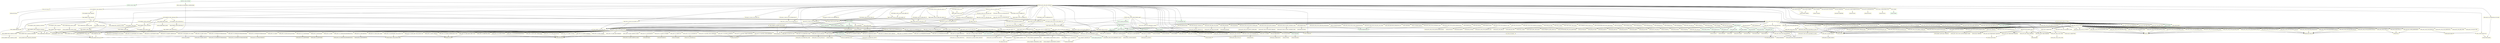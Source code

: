 digraph G {
  "INTF-IF_COM_SYSTEM" [shape=box,color=green];
  "INTF-IF_COM_USER" [shape=box,color=green,URL="./INTF_IF_COM_USER.html"];
  "DTEL-XUUFLAG" [shape=box,color=yellow,URL="./DTEL_XUUFLAG.html"];
  "DOMA-XUUFLAG" [shape=box,color=yellow,URL="./DOMA_XUUFLAG.html"];
  "INTF-IF_APS_COM_API_COMMON" [shape=box,color=yellow,URL="./INTF_IF_APS_COM_API_COMMON.html"];
  "INTF-IF_APS_COM_CSCN_ACCESS" [shape=box,color=yellow,URL="./INTF_IF_APS_COM_CSCN_ACCESS.html"];
  "TTYP-/BOBF/T_FRW_KEY" [shape=box,color=yellow,URL="./TTYP_%23BOBF%23T_FRW_KEY.html"];
  "TABL-/BOBF/S_FRW_KEY" [shape=box,color=yellow,URL="./TABL_%23BOBF%23S_FRW_KEY.html"];
  "DTEL-/BOBF/CONF_KEY" [shape=box,color=yellow,URL="./DTEL_%23BOBF%23CONF_KEY.html"];
  "DOMA-/BOBF/CONF_KEY" [shape=box,color=yellow,URL="./DOMA_%23BOBF%23CONF_KEY.html"];
  "TABL-APS_COM_W_CSCN" [shape=box,color=yellow,URL="./TABL_APS_COM_W_CSCN.html"];
  "DTEL-APS_COM_CSCN_MONITOR_BY_HC" [shape=box,color=yellow,URL="./DTEL_APS_COM_CSCN_MONITOR_BY_HC.html"];
  "DOMA-XFELD" [shape=box,color=yellow,URL="./DOMA_XFELD.html"];
  "DTEL-ABAP_LANGUAGE_VERSION" [shape=box,color=yellow,URL="./DTEL_ABAP_LANGUAGE_VERSION.html"];
  "DOMA-ABAP_LANGUAGE_VERSION" [shape=box,color=yellow,URL="./DOMA_ABAP_LANGUAGE_VERSION.html"];
  "TABL-APS_IAM_ADMIN_DATA" [shape=box,color=yellow,URL="./TABL_APS_IAM_ADMIN_DATA.html"];
  "DTEL-APS_IAM_TIMESTAMP_CHANGED" [shape=box,color=yellow,URL="./DTEL_APS_IAM_TIMESTAMP_CHANGED.html"];
  "DOMA-TZNTSTMPS" [shape=box,color=yellow,URL="./DOMA_TZNTSTMPS.html"];
  "DTEL-APS_IAM_USER_CHANGED" [shape=box,color=yellow,URL="./DTEL_APS_IAM_USER_CHANGED.html"];
  "DOMA-BNAME" [shape=box,color=yellow,URL="./DOMA_BNAME.html"];
  "DTEL-APS_IAM_TIMESTAMP_CREATED" [shape=box,color=yellow,URL="./DTEL_APS_IAM_TIMESTAMP_CREATED.html"];
  "DTEL-APS_IAM_USER_CREATED" [shape=box,color=yellow,URL="./DTEL_APS_IAM_USER_CREATED.html"];
  "DTEL-APS_COM_CSCN_ALLOW_CREA_BY_KEY" [shape=box,color=yellow,URL="./DTEL_APS_COM_CSCN_ALLOW_CREA_BY_KEY.html"];
  "DTEL-APS_COM_CSCN_OB_OAUTH_ADV_CFG" [shape=box,color=yellow,URL="./DTEL_APS_COM_CSCN_OB_OAUTH_ADV_CFG.html"];
  "DTEL-APS_COM_CSCN_OB_OA_MULTI_CFG" [shape=box,color=yellow,URL="./DTEL_APS_COM_CSCN_OB_OA_MULTI_CFG.html"];
  "DTEL-OA2C_GRANTTYPE" [shape=box,color=yellow,URL="./DTEL_OA2C_GRANTTYPE.html"];
  "DOMA-OA2C_GRANTTYPE" [shape=box,color=yellow,URL="./DOMA_OA2C_GRANTTYPE.html"];
  "DTEL-APS_COM_CSCN_OAUTH_TARGET_PATH" [shape=box,color=yellow,URL="./DTEL_APS_COM_CSCN_OAUTH_TARGET_PATH.html"];
  "DOMA-APS_COM_CSCN_OAUTH_TARGET_PATH" [shape=box,color=yellow,URL="./DOMA_APS_COM_CSCN_OAUTH_TARGET_PATH.html"];
  "DTEL-OA2C_PROFILE" [shape=box,color=yellow,URL="./DTEL_OA2C_PROFILE.html"];
  "DOMA-OA2C_PROFILE" [shape=box,color=yellow,URL="./DOMA_OA2C_PROFILE.html"];
  "DTEL-APS_COM_CSCN_OB_OAUTH2_AUTH" [shape=box,color=yellow,URL="./DTEL_APS_COM_CSCN_OB_OAUTH2_AUTH.html"];
  "DOMA-X" [shape=box,color=yellow,URL="./DOMA_X.html"];
  "DTEL-APS_COM_CSCN_OB_OAUTH1_AUTH" [shape=box,color=yellow,URL="./DTEL_APS_COM_CSCN_OB_OAUTH1_AUTH.html"];
  "DTEL-APS_COM_CSCN_OB_X509_AUTH" [shape=box,color=yellow,URL="./DTEL_APS_COM_CSCN_OB_X509_AUTH.html"];
  "DTEL-APS_COM_CSCN_OB_BASIC_AUTH" [shape=box,color=yellow,URL="./DTEL_APS_COM_CSCN_OB_BASIC_AUTH.html"];
  "DTEL-APS_COM_CSCN_OB_NONE_AUTH" [shape=box,color=yellow,URL="./DTEL_APS_COM_CSCN_OB_NONE_AUTH.html"];
  "DTEL-APS_COM_CSCN_OB_ENCRYPT_PSE_ID" [shape=box,color=yellow,URL="./DTEL_APS_COM_CSCN_OB_ENCRYPT_PSE_ID.html"];
  "DOMA-SSF_PSE_ID" [shape=box,color=yellow,URL="./DOMA_SSF_PSE_ID.html"];
  "DTEL-APS_COM_CSCN_OB_SIGN_PSE_ID" [shape=box,color=yellow,URL="./DTEL_APS_COM_CSCN_OB_SIGN_PSE_ID.html"];
  "DTEL-APS_COM_CSCN_OB_TRUST_PSE_ID" [shape=box,color=yellow,URL="./DTEL_APS_COM_CSCN_OB_TRUST_PSE_ID.html"];
  "DTEL-APS_COM_CSCN_OB_AUTH_PSE_ID" [shape=box,color=yellow,URL="./DTEL_APS_COM_CSCN_OB_AUTH_PSE_ID.html"];
  "DTEL-APS_COM_CSCN_C_O" [shape=box,color=yellow,URL="./DTEL_APS_COM_CSCN_C_O.html"];
  "DOMA-FLAG" [shape=box,color=yellow,URL="./DOMA_FLAG.html"];
  "DTEL-APS_COM_CSCN_USR" [shape=box,color=yellow,URL="./DTEL_APS_COM_CSCN_USR.html"];
  "DOMA-XUBNAME" [shape=box,color=yellow,URL="./DOMA_XUBNAME.html"];
  "DTEL-APS_COM_CSCN_DBMS_USER_IND" [shape=box,color=yellow,URL="./DTEL_APS_COM_CSCN_DBMS_USER_IND.html"];
  "DTEL-APS_COM_CSCN_ROLE_ID" [shape=box,color=yellow,URL="./DTEL_APS_COM_CSCN_ROLE_ID.html"];
  "DOMA-AGR_NAME" [shape=box,color=yellow,URL="./DOMA_AGR_NAME.html"];
  "DTEL-APS_COM_CSCN_IB_NONE_AUTH" [shape=box,color=yellow,URL="./DTEL_APS_COM_CSCN_IB_NONE_AUTH.html"];
  "DTEL-APS_COM_CSCN_IB_OAUTH2_AUTH" [shape=box,color=yellow,URL="./DTEL_APS_COM_CSCN_IB_OAUTH2_AUTH.html"];
  "DTEL-APS_COM_CSCN_IB_X509_AUTH" [shape=box,color=yellow,URL="./DTEL_APS_COM_CSCN_IB_X509_AUTH.html"];
  "DTEL-APS_COM_CSCN_IB_BASIC_AUTH" [shape=box,color=yellow,URL="./DTEL_APS_COM_CSCN_IB_BASIC_AUTH.html"];
  "DTEL-APS_COM_CSCN_IB_ENCRYPT_PSE_ID" [shape=box,color=yellow,URL="./DTEL_APS_COM_CSCN_IB_ENCRYPT_PSE_ID.html"];
  "DTEL-APS_COM_CSCN_IB_SIGN_PSE_ID" [shape=box,color=yellow,URL="./DTEL_APS_COM_CSCN_IB_SIGN_PSE_ID.html"];
  "DTEL-APS_COM_CSCN_IB_TRUST_PSE_ID" [shape=box,color=yellow,URL="./DTEL_APS_COM_CSCN_IB_TRUST_PSE_ID.html"];
  "DTEL-APS_COM_CSCN_C_I" [shape=box,color=yellow,URL="./DTEL_APS_COM_CSCN_C_I.html"];
  "DTEL-APS_COM_CSCN_ALLOWED_CA_INST" [shape=box,color=yellow,URL="./DTEL_APS_COM_CSCN_ALLOWED_CA_INST.html"];
  "DOMA-APS_COM_CSCN_ALLOWED_CA_INST" [shape=box,color=yellow,URL="./DOMA_APS_COM_CSCN_ALLOWED_CA_INST.html"];
  "DTEL-APS_COM_CSCN_ALLOW_MULTI_INST" [shape=box,color=yellow,URL="./DTEL_APS_COM_CSCN_ALLOW_MULTI_INST.html"];
  "DTEL-APS_COM_CSCN_IS_UNIQUE" [shape=box,color=yellow,URL="./DTEL_APS_COM_CSCN_IS_UNIQUE.html"];
  "DTEL-APS_BC_SCOPE_DEPENDENT" [shape=box,color=yellow,URL="./DTEL_APS_BC_SCOPE_DEPENDENT.html"];
  "DTEL-APS_COM_CSCN_TYPE" [shape=box,color=yellow,URL="./DTEL_APS_COM_CSCN_TYPE.html"];
  "DOMA-APS_COM_CSCN_TYPE" [shape=box,color=yellow,URL="./DOMA_APS_COM_CSCN_TYPE.html"];
  "DTEL-APS_COM_CSCN_ID" [shape=box,color=yellow,URL="./DTEL_APS_COM_CSCN_ID.html"];
  "DOMA-APS_COM_CSCN_ID" [shape=box,color=yellow,URL="./DOMA_APS_COM_CSCN_ID.html"];
  "DTEL-ABAP_BOOLEAN" [shape=box,color=green,URL="./DTEL_ABAP_BOOLEAN.html"];
  "DOMA-ABAP_BOOLEAN" [shape=box,color=green,URL="./DOMA_ABAP_BOOLEAN.html"];
  "DTEL-APS_IAM_BU_CATALOG_ID" [shape=box,color=yellow,URL="./DTEL_APS_IAM_BU_CATALOG_ID.html"];
  "DOMA-APS_IAM_BU_CATALOG_ID" [shape=box,color=yellow,URL="./DOMA_APS_IAM_BU_CATALOG_ID.html"];
  "DTEL-APS_COM_CSCNO_DESCRIPTION" [shape=box,color=yellow,URL="./DTEL_APS_COM_CSCNO_DESCRIPTION.html"];
  "DOMA-APS_COM_CSCN_DESCRIPTION" [shape=box,color=yellow,URL="./DOMA_APS_COM_CSCN_DESCRIPTION.html"];
  "DTEL-APS_COM_OBS_URL_PATH" [shape=box,color=yellow,URL="./DTEL_APS_COM_OBS_URL_PATH.html"];
  "DOMA-APS_COM_OBS_URL_PATH" [shape=box,color=yellow,URL="./DOMA_APS_COM_OBS_URL_PATH.html"];
  "DTEL-PRX_R3NAME" [shape=box,color=yellow,URL="./DTEL_PRX_R3NAME.html"];
  "DOMA-PRX_R3NAME" [shape=box,color=yellow,URL="./DOMA_PRX_R3NAME.html"];
  "DTEL-EDI_IDOCTP" [shape=box,color=yellow,URL="./DTEL_EDI_IDOCTP.html"];
  "DOMA-EDI_IDOCTP" [shape=box,color=yellow,URL="./DOMA_EDI_IDOCTP.html"];
  "DTEL-APS_COM_OBS_TYPE" [shape=box,color=yellow,URL="./DTEL_APS_COM_OBS_TYPE.html"];
  "DOMA-APS_COM_OBS_TYPE" [shape=box,color=yellow,URL="./DOMA_APS_COM_OBS_TYPE.html"];
  "DTEL-APS_COM_CSCN_HTTP_COMPR_REPLY" [shape=box,color=yellow,URL="./DTEL_APS_COM_CSCN_HTTP_COMPR_REPLY.html"];
  "DTEL-APS_COM_CSCN_HTTP_COMPR_REQ" [shape=box,color=yellow,URL="./DTEL_APS_COM_CSCN_HTTP_COMPR_REQ.html"];
  "DOMA-APS_COM_CSCN_HTTP_COMPR_REQ" [shape=box,color=yellow,URL="./DOMA_APS_COM_CSCN_HTTP_COMPR_REQ.html"];
  "DTEL-APS_COM_CSCN_HTTP_VERSION" [shape=box,color=yellow,URL="./DTEL_APS_COM_CSCN_HTTP_VERSION.html"];
  "DOMA-APS_COM_CSCN_HTTP_VERSION" [shape=box,color=yellow,URL="./DOMA_APS_COM_CSCN_HTTP_VERSION.html"];
  "DTEL-APS_COM_CSCN_IDOC_ENH_SEG" [shape=box,color=yellow,URL="./DTEL_APS_COM_CSCN_IDOC_ENH_SEG.html"];
  "DTEL-APS_COM_SC_IDOC_CONTENT_TYPE" [shape=box,color=yellow,URL="./DTEL_APS_COM_SC_IDOC_CONTENT_TYPE.html"];
  "DOMA-APS_COM_SC_IDOC_CONTENT_TYPE" [shape=box,color=yellow,URL="./DOMA_APS_COM_SC_IDOC_CONTENT_TYPE.html"];
  "DTEL-EDIPEVCODA" [shape=box,color=yellow,URL="./DTEL_EDIPEVCODA.html"];
  "DOMA-EDI_EVCODA" [shape=box,color=yellow,URL="./DOMA_EDI_EVCODA.html"];
  "DTEL-APS_COM_CSCN_USES_CHANGEPOINTR" [shape=box,color=yellow,URL="./DTEL_APS_COM_CSCN_USES_CHANGEPOINTR.html"];
  "DOMA-XSDBOOLEAN" [shape=box,color=green,URL="./DOMA_XSDBOOLEAN.html"];
  "DTEL-EDI_REGELNAME" [shape=box,color=yellow,URL="./DTEL_EDI_REGELNAME.html"];
  "DTEL-APS_COM_CSCN_QUEUE_PROCESSING" [shape=box,color=yellow,URL="./DTEL_APS_COM_CSCN_QUEUE_PROCESSING.html"];
  "DOMA-APS_COM_CSCN_QUEUE_PROCESSING" [shape=box,color=yellow,URL="./DOMA_APS_COM_CSCN_QUEUE_PROCESSING.html"];
  "DTEL-EDIPPCKSIZ" [shape=box,color=yellow,URL="./DTEL_EDIPPCKSIZ.html"];
  "DOMA-NUMC04" [shape=box,color=yellow,URL="./DOMA_NUMC04.html"];
  "DTEL-EDI_PORTYP" [shape=box,color=yellow,URL="./DTEL_EDI_PORTYP.html"];
  "DOMA-EDI_PORTYP" [shape=box,color=yellow,URL="./DOMA_EDI_PORTYP.html"];
  "DTEL-EDIPOUTMOD" [shape=box,color=yellow,URL="./DTEL_EDIPOUTMOD.html"];
  "DOMA-EDI_OUTMOD" [shape=box,color=yellow,URL="./DOMA_EDI_OUTMOD.html"];
  "DTEL-EDIPIDOCTP" [shape=box,color=yellow,URL="./DTEL_EDIPIDOCTP.html"];
  "DTEL-APS_COM_CSCN_USE_DFL_LOG_PORT" [shape=box,color=yellow,URL="./DTEL_APS_COM_CSCN_USE_DFL_LOG_PORT.html"];
  "DTEL-JR_JDNAME" [shape=box,color=yellow,URL="./DTEL_JR_JDNAME.html"];
  "DTEL-APS_COM_CSCN_OB_VIRTUAL_SIF" [shape=box,color=yellow,URL="./DTEL_APS_COM_CSCN_OB_VIRTUAL_SIF.html"];
  "DTEL-APS_COM_CSCN_DEFAULT_URL" [shape=box,color=yellow,URL="./DTEL_APS_COM_CSCN_DEFAULT_URL.html"];
  "DOMA-APS_COM_CSCN_DEFAULT_URL" [shape=box,color=yellow,URL="./DOMA_APS_COM_CSCN_DEFAULT_URL.html"];
  "DTEL-APS_COM_CSCN_SUPPORTS_PING" [shape=box,color=yellow,URL="./DTEL_APS_COM_CSCN_SUPPORTS_PING.html"];
  "DTEL-APS_COM_CSCN_OB_MANDATORY" [shape=box,color=yellow,URL="./DTEL_APS_COM_CSCN_OB_MANDATORY.html"];
  "DTEL-APS_COM_OBS_ID" [shape=box,color=yellow,URL="./DTEL_APS_COM_OBS_ID.html"];
  "DOMA-APS_COM_OBS_ID" [shape=box,color=yellow,URL="./DOMA_APS_COM_OBS_ID.html"];
  "DTEL-APS_COM_CSCNI_DESCRIPTION" [shape=box,color=yellow,URL="./DTEL_APS_COM_CSCNI_DESCRIPTION.html"];
  "DTEL-APS_COM_SRV_PUBLISH_API_HUB" [shape=box,color=yellow,URL="./DTEL_APS_COM_SRV_PUBLISH_API_HUB.html"];
  "DTEL-APS_COM_SRV_RELEASED_CUST_CSCN" [shape=box,color=yellow,URL="./DTEL_APS_COM_SRV_RELEASED_CUST_CSCN.html"];
  "DTEL-SBO_BO_TYPE" [shape=box,color=yellow,URL="./DTEL_SBO_BO_TYPE.html"];
  "DOMA-SBO_BO_TYPE" [shape=box,color=yellow,URL="./DOMA_SBO_BO_TYPE.html"];
  "DTEL-SQL1_NAME" [shape=box,color=yellow,URL="./DTEL_SQL1_NAME.html"];
  "DOMA-SQL1_NAME" [shape=box,color=yellow,URL="./DOMA_SQL1_NAME.html"];
  "DTEL-SADT_SRVC_GRP_NAME" [shape=box,color=yellow,URL="./DTEL_SADT_SRVC_GRP_NAME.html"];
  "DOMA-SADT_SRVC_GRP_NAME" [shape=box,color=yellow,URL="./DOMA_SADT_SRVC_GRP_NAME.html"];
  "DTEL-UCONHTTPSERVID" [shape=box,color=yellow,URL="./DTEL_UCONHTTPSERVID.html"];
  "DTEL-/IWBEP/V4_MED_GROUP_ID" [shape=box,color=yellow,URL="./DTEL_%23IWBEP%23V4_MED_GROUP_ID.html"];
  "DOMA-/IWBEP/V4_MED_GROUP_ID" [shape=box,color=yellow,URL="./DOMA_%23IWBEP%23V4_MED_GROUP_ID.html"];
  "DTEL-/IWFND/MED_MDL_SRG_IDENTIFIER" [shape=box,color=yellow,URL="./DTEL_%23IWFND%23MED_MDL_SRG_IDENTIFIER.html"];
  "DOMA-/IWFND/MED_MDL_SRG_IDENTIFIER" [shape=box,color=yellow,URL="./DOMA_%23IWFND%23MED_MDL_SRG_IDENTIFIER.html"];
  "DTEL-SRT_REGISTRY_OPERATION_INT" [shape=box,color=yellow,URL="./DTEL_SRT_REGISTRY_OPERATION_INT.html"];
  "DTEL-VEPNAME" [shape=box,color=yellow,URL="./DTEL_VEPNAME.html"];
  "DTEL-UCONRFCSERVID" [shape=box,color=yellow,URL="./DTEL_UCONRFCSERVID.html"];
  "DTEL-ICFURLSTR" [shape=box,color=yellow,URL="./DTEL_ICFURLSTR.html"];
  "DOMA-ICFURLSTR" [shape=box,color=yellow,URL="./DOMA_ICFURLSTR.html"];
  "DTEL-APS_COM_IBS_TYPE" [shape=box,color=yellow,URL="./DTEL_APS_COM_IBS_TYPE.html"];
  "DOMA-APS_COM_IBS_TYPE" [shape=box,color=yellow,URL="./DOMA_APS_COM_IBS_TYPE.html"];
  "DTEL-APS_COM_CSCN_TRIGGER_IMMEDIATE" [shape=box,color=yellow,URL="./DTEL_APS_COM_CSCN_TRIGGER_IMMEDIATE.html"];
  "DTEL-EDIPEVCODE" [shape=box,color=yellow,URL="./DTEL_EDIPEVCODE.html"];
  "DOMA-EDI_EVCODE" [shape=box,color=yellow,URL="./DOMA_EDI_EVCODE.html"];
  "DTEL-EDIPMESFCT" [shape=box,color=yellow,URL="./DTEL_EDIPMESFCT.html"];
  "DOMA-EDI_MESFCT" [shape=box,color=yellow,URL="./DOMA_EDI_MESFCT.html"];
  "DTEL-EDIPMESCOD" [shape=box,color=yellow,URL="./DTEL_EDIPMESCOD.html"];
  "DOMA-EDI_MESCOD" [shape=box,color=yellow,URL="./DOMA_EDI_MESCOD.html"];
  "DTEL-EDIPMESTYP" [shape=box,color=yellow,URL="./DTEL_EDIPMESTYP.html"];
  "DOMA-EDI_MESTYP" [shape=box,color=yellow,URL="./DOMA_EDI_MESTYP.html"];
  "DTEL-EDIPRCVPFC" [shape=box,color=yellow,URL="./DTEL_EDIPRCVPFC.html"];
  "DOMA-EDI_PARVW" [shape=box,color=yellow,URL="./DOMA_EDI_PARVW.html"];
  "DTEL-EDIPPARTYP" [shape=box,color=yellow,URL="./DTEL_EDIPPARTYP.html"];
  "DOMA-EDI_RCVPRT" [shape=box,color=yellow,URL="./DOMA_EDI_RCVPRT.html"];
  "DTEL-APS_COM_CSCN_SERVICE_INTERFACE" [shape=box,color=yellow,URL="./DTEL_APS_COM_CSCN_SERVICE_INTERFACE.html"];
  "DTEL-APS_COM_CSCN_SERVICE_IS_HIDDEN" [shape=box,color=yellow,URL="./DTEL_APS_COM_CSCN_SERVICE_IS_HIDDEN.html"];
  "DTEL-APS_COM_IBS_ID" [shape=box,color=yellow,URL="./DTEL_APS_COM_IBS_ID.html"];
  "DOMA-APS_COM_IBS_ID" [shape=box,color=yellow,URL="./DOMA_APS_COM_IBS_ID.html"];
  "DTEL-APS_COM_CSCN_PROTOCOL" [shape=box,color=yellow,URL="./DTEL_APS_COM_CSCN_PROTOCOL.html"];
  "DOMA-APS_COM_CSCN_PROTOCOL" [shape=box,color=yellow,URL="./DOMA_APS_COM_CSCN_PROTOCOL.html"];
  "DTEL-APS_COM_CSCN_NUMBER" [shape=box,color=yellow,URL="./DTEL_APS_COM_CSCN_NUMBER.html"];
  "DTEL-APS_COM_CSCN_PRP_HAS_VALUE_HLP" [shape=box,color=yellow,URL="./DTEL_APS_COM_CSCN_PRP_HAS_VALUE_HLP.html"];
  "DTEL-APS_COM_CSCN_PRP_IS_MULTIPLE" [shape=box,color=yellow,URL="./DTEL_APS_COM_CSCN_PRP_IS_MULTIPLE.html"];
  "DTEL-APS_COM_CSCN_PRP_IS_HIDDEN" [shape=box,color=yellow,URL="./DTEL_APS_COM_CSCN_PRP_IS_HIDDEN.html"];
  "DTEL-APS_COM_CSCN_PRP_IS_SECURE" [shape=box,color=yellow,URL="./DTEL_APS_COM_CSCN_PRP_IS_SECURE.html"];
  "DTEL-SCRTEXT_L" [shape=box,color=yellow,URL="./DTEL_SCRTEXT_L.html"];
  "DOMA-SCRTEXT_L" [shape=box,color=yellow,URL="./DOMA_SCRTEXT_L.html"];
  "DTEL-ROLLNAME" [shape=box,color=yellow,URL="./DTEL_ROLLNAME.html"];
  "DOMA-ROLLNAME" [shape=box,color=yellow,URL="./DOMA_ROLLNAME.html"];
  "DTEL-APS_COM_CSCN_PROPERTY_VALUE" [shape=box,color=yellow,URL="./DTEL_APS_COM_CSCN_PROPERTY_VALUE.html"];
  "DOMA-APS_COM_CSCN_PROPERTY_VALUE" [shape=box,color=yellow,URL="./DOMA_APS_COM_CSCN_PROPERTY_VALUE.html"];
  "DTEL-APS_COM_CSCN_PROPERTY_NAME" [shape=box,color=yellow,URL="./DTEL_APS_COM_CSCN_PROPERTY_NAME.html"];
  "DOMA-CHAR30" [shape=box,color=green,URL="./DOMA_CHAR30.html"];
  "DTEL-APS_COM_CSCN_PROPERTY_ID" [shape=box,color=yellow,URL="./DTEL_APS_COM_CSCN_PROPERTY_ID.html"];
  "DOMA-NUMC4" [shape=box,color=yellow,URL="./DOMA_NUMC4.html"];
  "DTEL-APS_COM_CSCN_DESCRIPTION" [shape=box,color=yellow,URL="./DTEL_APS_COM_CSCN_DESCRIPTION.html"];
  "DTEL-SSFAPPL" [shape=box,color=yellow,URL="./DTEL_SSFAPPL.html"];
  "DOMA-SSFAPPLD" [shape=box,color=yellow,URL="./DOMA_SSFAPPLD.html"];
  "DTEL-APS_SEC_PSE_ID" [shape=box,color=yellow,URL="./DTEL_APS_SEC_PSE_ID.html"];
  "DOMA-APS_SEC_PSE_ID" [shape=box,color=yellow,URL="./DOMA_APS_SEC_PSE_ID.html"];
  "DTEL-AGR_NAME" [shape=box,color=yellow,URL="./DTEL_AGR_NAME.html"];
  "INTF-IF_APS_COM_CONN_TEMPL_BADI" [shape=box,color=yellow,URL="./INTF_IF_APS_COM_CONN_TEMPL_BADI.html"];
  "INTF-IF_BADI_INTERFACE" [shape=box,color=green,URL="./INTF_IF_BADI_INTERFACE.html"];
  "TTYP-BAPIRETTAB" [shape=box,color=green,URL="./TTYP_BAPIRETTAB.html"];
  "TABL-BAPIRET2" [shape=box,color=green,URL="./TABL_BAPIRET2.html"];
  "DTEL-BAPILOGSYS" [shape=box,color=green,URL="./DTEL_BAPILOGSYS.html"];
  "DOMA-LOGSYS" [shape=box,color=yellow,URL="./DOMA_LOGSYS.html"];
  "DTEL-BAPI_FLD" [shape=box,color=green,URL="./DTEL_BAPI_FLD.html"];
  "DOMA-FDNAME" [shape=box,color=yellow,URL="./DOMA_FDNAME.html"];
  "DTEL-BAPI_LINE" [shape=box,color=green,URL="./DTEL_BAPI_LINE.html"];
  "DOMA-INT4" [shape=box,color=yellow,URL="./DOMA_INT4.html"];
  "DTEL-BAPI_PARAM" [shape=box,color=green,URL="./DTEL_BAPI_PARAM.html"];
  "DOMA-SWC_ELEM" [shape=box,color=yellow,URL="./DOMA_SWC_ELEM.html"];
  "DTEL-SYMSGV" [shape=box,color=green,URL="./DTEL_SYMSGV.html"];
  "DOMA-SYCHAR50" [shape=box,color=yellow,URL="./DOMA_SYCHAR50.html"];
  "DTEL-BALMNR" [shape=box,color=green,URL="./DTEL_BALMNR.html"];
  "DOMA-BALMNR" [shape=box,color=yellow,URL="./DOMA_BALMNR.html"];
  "DTEL-BALOGNR" [shape=box,color=green,URL="./DTEL_BALOGNR.html"];
  "DOMA-BALOGNR" [shape=box,color=yellow,URL="./DOMA_BALOGNR.html"];
  "DTEL-BAPI_MSG" [shape=box,color=green,URL="./DTEL_BAPI_MSG.html"];
  "DOMA-TEXT220" [shape=box,color=yellow,URL="./DOMA_TEXT220.html"];
  "DTEL-SYMSGNO" [shape=box,color=green,URL="./DTEL_SYMSGNO.html"];
  "DOMA-SYMSGNO" [shape=box,color=yellow,URL="./DOMA_SYMSGNO.html"];
  "DTEL-SYMSGID" [shape=box,color=green,URL="./DTEL_SYMSGID.html"];
  "DOMA-ARBGB" [shape=box,color=yellow,URL="./DOMA_ARBGB.html"];
  "DTEL-BAPI_MTYPE" [shape=box,color=green,URL="./DTEL_BAPI_MTYPE.html"];
  "DOMA-SYCHAR01" [shape=box,color=yellow,URL="./DOMA_SYCHAR01.html"];
  "DTEL-UNAME" [shape=box,color=yellow,URL="./DTEL_UNAME.html"];
  "DOMA-UNAME" [shape=box,color=yellow,URL="./DOMA_UNAME.html"];
  "DTEL-APS_CS_NAME" [shape=box,color=yellow,URL="./DTEL_APS_CS_NAME.html"];
  "DOMA-TEXT80" [shape=box,color=yellow,URL="./DOMA_TEXT80.html"];
  "DTEL-APS_CS_ID" [shape=box,color=yellow,URL="./DTEL_APS_CS_ID.html"];
  "DTEL-APS_CA_NAME" [shape=box,color=yellow,URL="./DTEL_APS_CA_NAME.html"];
  "DTEL-UUID" [shape=box,color=yellow,URL="./DTEL_UUID.html"];
  "DOMA-UUID" [shape=box,color=yellow,URL="./DOMA_UUID.html"];
  "INTF-/BOBF/IF_TRA_CHANGE" [shape=box,color=yellow,URL="./INTF_%23BOBF%23IF_TRA_CHANGE.html"];
  "INTF-/BOBF/IF_FRW_CHANGE" [shape=box,color=yellow,URL="./INTF_%23BOBF%23IF_FRW_CHANGE.html"];
  "DTEL-/BOBF/FRW_CHANGE_SCOPE" [shape=box,color=yellow,URL="./DTEL_%23BOBF%23FRW_CHANGE_SCOPE.html"];
  "TABL-/BOBF/S_CONFRO_CHG_MODE" [shape=box,color=yellow,URL="./TABL_%23BOBF%23S_CONFRO_CHG_MODE.html"];
  "DTEL-BOOLE_D" [shape=box,color=yellow,URL="./DTEL_BOOLE_D.html"];
  "DOMA-BOOLE" [shape=box,color=yellow,URL="./DOMA_BOOLE.html"];
  "DTEL-/BOBF/FRW_CHANGE_SORT" [shape=box,color=yellow,URL="./DTEL_%23BOBF%23FRW_CHANGE_SORT.html"];
  "TTYP-/BOBF/T_FRW_NODE" [shape=box,color=yellow,URL="./TTYP_%23BOBF%23T_FRW_NODE.html"];
  "TABL-/BOBF/S_FRW_NODE" [shape=box,color=yellow,URL="./TABL_%23BOBF%23S_FRW_NODE.html"];
  "DTEL-/BOBF/OBM_NODE_KEY" [shape=box,color=yellow,URL="./DTEL_%23BOBF%23OBM_NODE_KEY.html"];
  "DTEL-/BOBF/CONF_CHANGE_MODE" [shape=box,color=yellow,URL="./DTEL_%23BOBF%23CONF_CHANGE_MODE.html"];
  "DOMA-/BOBF/CONF_CHANGE_MODE" [shape=box,color=yellow,URL="./DOMA_%23BOBF%23CONF_CHANGE_MODE.html"];
  "TTYP-/BOBF/T_FRW_CHANGE_CONTENT" [shape=box,color=yellow,URL="./TTYP_%23BOBF%23T_FRW_CHANGE_CONTENT.html"];
  "TABL-/BOBF/S_FRW_CHANGE_CONTENT" [shape=box,color=yellow,URL="./TABL_%23BOBF%23S_FRW_CHANGE_CONTENT.html"];
  "TTYP-/BOBF/T_FRW_CHANGE" [shape=box,color=yellow,URL="./TTYP_%23BOBF%23T_FRW_CHANGE.html"];
  "TABL-/BOBF/S_FRW_CHANGE" [shape=box,color=yellow,URL="./TABL_%23BOBF%23S_FRW_CHANGE.html"];
  "DTEL-/BOBF/CONF_CHANGE_INITIATOR" [shape=box,color=yellow,URL="./DTEL_%23BOBF%23CONF_CHANGE_INITIATOR.html"];
  "DOMA-/BOBF/CONF_CHANGE_INITIATOR" [shape=box,color=yellow,URL="./DOMA_%23BOBF%23CONF_CHANGE_INITIATOR.html"];
  "TTYP-/BOBF/T_FRW_NAME" [shape=box,color=yellow,URL="./TTYP_%23BOBF%23T_FRW_NAME.html"];
  "DTEL-/BOBF/OBM_ASSOC_KIND" [shape=box,color=yellow,URL="./DTEL_%23BOBF%23OBM_ASSOC_KIND.html"];
  "DOMA-/BOBF/OBM_ASSOC_KIND" [shape=box,color=yellow,URL="./DOMA_%23BOBF%23OBM_ASSOC_KIND.html"];
  "TTYP-/BOBF/T_TRA_CHANGE" [shape=box,color=yellow,URL="./TTYP_%23BOBF%23T_TRA_CHANGE.html"];
  "TABL-/BOBF/S_TRA_CHANGE" [shape=box,color=yellow,URL="./TABL_%23BOBF%23S_TRA_CHANGE.html"];
  "DTEL-/BOBF/OBM_BO_KEY" [shape=box,color=yellow,URL="./DTEL_%23BOBF%23OBM_BO_KEY.html"];
  "INTF-/BOBF/IF_FRW_MESSAGE" [shape=box,color=yellow,URL="./INTF_%23BOBF%23IF_FRW_MESSAGE.html"];
  "CLAS-CX_ROOT" [shape=box,color=green,URL="./CLAS_CX_ROOT.html"];
  "INTF-IF_SERIALIZABLE_OBJECT" [shape=box,color=green,URL="./INTF_IF_SERIALIZABLE_OBJECT.html"];
  "INTF-IF_MESSAGE" [shape=box,color=green,URL="./INTF_IF_MESSAGE.html"];
  "DTEL-SYREPID" [shape=box,color=green,URL="./DTEL_SYREPID.html"];
  "DOMA-PROGRAMM" [shape=box,color=yellow,URL="./DOMA_PROGRAMM.html"];
  "DTEL-S380ERRID" [shape=box,color=yellow,URL="./DTEL_S380ERRID.html"];
  "DOMA-SYCHAR30" [shape=box,color=yellow,URL="./DOMA_SYCHAR30.html"];
  "DTEL-SOTR_CONC" [shape=box,color=yellow,URL="./DTEL_SOTR_CONC.html"];
  "DOMA-SYSUUID_C" [shape=box,color=yellow,URL="./DOMA_SYSUUID_C.html"];
  "TTYP-/BOBF/T_FRW_MESSAGE_K" [shape=box,color=yellow,URL="./TTYP_%23BOBF%23T_FRW_MESSAGE_K.html"];
  "TABL-/BOBF/S_FRW_MESSAGE_K" [shape=box,color=yellow,URL="./TABL_%23BOBF%23S_FRW_MESSAGE_K.html"];
  "TABL-/BOBF/S_FRW_MESSAGE_D" [shape=box,color=yellow,URL="./TABL_%23BOBF%23S_FRW_MESSAGE_D.html"];
  "DTEL-/BOBF/VAL_KEY" [shape=box,color=yellow,URL="./DTEL_%23BOBF%23VAL_KEY.html"];
  "TABL-/BOBF/S_FRW_KEY_INCL" [shape=box,color=yellow,URL="./TABL_%23BOBF%23S_FRW_KEY_INCL.html"];
  "TABL-SYMSG" [shape=box,color=green,URL="./TABL_SYMSG.html"];
  "DTEL-SYMSGTY" [shape=box,color=green,URL="./DTEL_SYMSGTY.html"];
  "DTEL-/BOBF/OBM_NAME" [shape=box,color=yellow,URL="./DTEL_%23BOBF%23OBM_NAME.html"];
  "DOMA-/BOBF/OBM_NAME" [shape=box,color=yellow,URL="./DOMA_%23BOBF%23OBM_NAME.html"];
  "TTYP-/BOBF/T_FRW_LOCATION" [shape=box,color=yellow,URL="./TTYP_%23BOBF%23T_FRW_LOCATION.html"];
  "TABL-/BOBF/S_FRW_LOCATION" [shape=box,color=yellow,URL="./TABL_%23BOBF%23S_FRW_LOCATION.html"];
  "TTYP-/BOBF/T_FRW_ASSOC_KEY" [shape=box,color=yellow,URL="./TTYP_%23BOBF%23T_FRW_ASSOC_KEY.html"];
  "DTEL-/BOBF/OBM_ASSOC_KEY" [shape=box,color=yellow,URL="./DTEL_%23BOBF%23OBM_ASSOC_KEY.html"];
  "INTF-IF_APS_COM_SC_TYPES" [shape=box,color=yellow,URL="./INTF_IF_APS_COM_SC_TYPES.html"];
  "TABL-QNAME" [shape=box,color=green,URL="./TABL_QNAME.html"];
  "DTEL-APS_CA_API_KEY_REFERENCE" [shape=box,color=yellow,URL="./DTEL_APS_CA_API_KEY_REFERENCE.html"];
  "DTEL-APS_CS_OUTBOUND_CTF_TEXT" [shape=box,color=yellow,URL="./DTEL_APS_CS_OUTBOUND_CTF_TEXT.html"];
  "DOMA-STRUSTAPPL" [shape=box,color=yellow,URL="./DOMA_STRUSTAPPL.html"];
  "DTEL-XUBNAME" [shape=box,color=yellow,URL="./DTEL_XUBNAME.html"];
  "DTEL-CERT_ISSUER" [shape=box,color=yellow,URL="./DTEL_CERT_ISSUER.html"];
  "DOMA-CERT_STRING" [shape=box,color=yellow,URL="./DOMA_CERT_STRING.html"];
  "DTEL-CERT_SUBJECT" [shape=box,color=yellow,URL="./DTEL_CERT_SUBJECT.html"];
  "DTEL-USALIAS" [shape=box,color=yellow,URL="./DTEL_USALIAS.html"];
  "DOMA-USALIAS" [shape=box,color=yellow,URL="./DOMA_USALIAS.html"];
  "DDLS-APS_IAM_CUSR_DDL" [shape=box,color=yellow,URL="./DDLS_APS_IAM_CUSR_DDL.html"];
  "DTEL-STRUSTAPPLSSLS" [shape=box,color=yellow,URL="./DTEL_STRUSTAPPLSSLS.html"];
  "DTEL-APS_CS_SYS_AUTH_MC" [shape=box,color=yellow,URL="./DTEL_APS_CS_SYS_AUTH_MC.html"];
  "DOMA-APS_CS_SYS_AUTH_MC" [shape=box,color=yellow,URL="./DOMA_APS_CS_SYS_AUTH_MC.html"];
  "DTEL-BU_PARTNER" [shape=box,color=yellow,URL="./DTEL_BU_PARTNER.html"];
  "DOMA-BU_PARTNER" [shape=box,color=yellow,URL="./DOMA_BU_PARTNER.html"];
  "DTEL-JR_FREQUENCY" [shape=box,color=yellow,URL="./DTEL_JR_FREQUENCY.html"];
  "DOMA-JR_O_FREQUENCY" [shape=box,color=yellow,URL="./DOMA_JR_O_FREQUENCY.html"];
  "DTEL-APS_CA_RECURRENCEVALUE" [shape=box,color=yellow,URL="./DTEL_APS_CA_RECURRENCEVALUE.html"];
  "DOMA-NUM02" [shape=box,color=yellow,URL="./DOMA_NUM02.html"];
  "DTEL-APS_CA_PACKAGESIZE" [shape=box,color=yellow,URL="./DTEL_APS_CA_PACKAGESIZE.html"];
  "DOMA-NUMC08" [shape=box,color=yellow,URL="./DOMA_NUMC08.html"];
  "DTEL-BTCSDLTIME" [shape=box,color=yellow,URL="./DTEL_BTCSDLTIME.html"];
  "DOMA-SYTIME" [shape=box,color=yellow,URL="./DOMA_SYTIME.html"];
  "DTEL-TZNZONE" [shape=box,color=green,URL="./DTEL_TZNZONE.html"];
  "DOMA-TZNZONE" [shape=box,color=yellow,URL="./DOMA_TZNZONE.html"];
  "DTEL-OA2C_USER_EMAIL_NUM" [shape=box,color=yellow,URL="./DTEL_OA2C_USER_EMAIL_NUM.html"];
  "DOMA-NUMC3" [shape=box,color=yellow,URL="./DOMA_NUMC3.html"];
  "DTEL-APS_CA_EDIT_STATUS" [shape=box,color=yellow,URL="./DTEL_APS_CA_EDIT_STATUS.html"];
  "DOMA-APS_CA_EDIT_STATUS" [shape=box,color=yellow,URL="./DOMA_APS_CA_EDIT_STATUS.html"];
  "DTEL-CHAR1" [shape=box,color=yellow,URL="./DTEL_CHAR1.html"];
  "DOMA-CHAR1" [shape=box,color=green,URL="./DOMA_CHAR1.html"];
  "TTYP-APS_T_COM_CS_D2_PARTNER_TP" [shape=box,color=yellow,URL="./TTYP_APS_T_COM_CS_D2_PARTNER_TP.html"];
  "TABL-APS_S_COM_CS_D2_PARTNER_TP" [shape=box,color=yellow,URL="./TABL_APS_S_COM_CS_D2_PARTNER_TP.html"];
  "TABL-APS_S_COM_CS_D2_PARTNER_TP_D" [shape=box,color=yellow,URL="./TABL_APS_S_COM_CS_D2_PARTNER_TP_D.html"];
  "DTEL-SDRAFT_IS_ACTIVE" [shape=box,color=yellow,URL="./DTEL_SDRAFT_IS_ACTIVE.html"];
  "TABL-SDRAFT_WRITE_DRAFT_ADMIN" [shape=box,color=yellow,URL="./TABL_SDRAFT_WRITE_DRAFT_ADMIN.html"];
  "DTEL-SDRAFT_OPERATION_CODE" [shape=box,color=yellow,URL="./DTEL_SDRAFT_OPERATION_CODE.html"];
  "DOMA-SDRAFT_OPERATION_CODE" [shape=box,color=yellow,URL="./DOMA_SDRAFT_OPERATION_CODE.html"];
  "DTEL-SDRAFT_CONSISTENCY_STATUS" [shape=box,color=yellow,URL="./DTEL_SDRAFT_CONSISTENCY_STATUS.html"];
  "DOMA-SDRAFT_CONSISTENCY_STATUS" [shape=box,color=yellow,URL="./DOMA_SDRAFT_CONSISTENCY_STATUS.html"];
  "DTEL-SDRAFT_ADMIN_UUID" [shape=box,color=yellow,URL="./DTEL_SDRAFT_ADMIN_UUID.html"];
  "DOMA-SYSUUID" [shape=box,color=yellow,URL="./DOMA_SYSUUID.html"];
  "DTEL-SDRAFT_LAST_CHANGED_AT" [shape=box,color=yellow,URL="./DTEL_SDRAFT_LAST_CHANGED_AT.html"];
  "DOMA-TZNTSTMPL" [shape=box,color=yellow,URL="./DOMA_TZNTSTMPL.html"];
  "DTEL-SDRAFT_CREATED_AT" [shape=box,color=yellow,URL="./DTEL_SDRAFT_CREATED_AT.html"];
  "DTEL-SDRAFT_HAS_ACTIVE" [shape=box,color=yellow,URL="./DTEL_SDRAFT_HAS_ACTIVE.html"];
  "DTEL-/BOBF/UUID" [shape=box,color=yellow,URL="./DTEL_%23BOBF%23UUID.html"];
  "DTEL-TIMESTAMPL" [shape=box,color=green,URL="./DTEL_TIMESTAMPL.html"];
  "DTEL-BU_PARTNER_GUID" [shape=box,color=yellow,URL="./DTEL_BU_PARTNER_GUID.html"];
  "TTYP-APS_T_COM_CS_D2_OUTBOUND_TP" [shape=box,color=yellow,URL="./TTYP_APS_T_COM_CS_D2_OUTBOUND_TP.html"];
  "TABL-APS_S_COM_CS_D2_OUTBOUND_TP" [shape=box,color=yellow,URL="./TABL_APS_S_COM_CS_D2_OUTBOUND_TP.html"];
  "TABL-APS_S_COM_CS_D2_OUTBOUND_TP_D" [shape=box,color=yellow,URL="./TABL_APS_S_COM_CS_D2_OUTBOUND_TP_D.html"];
  "DTEL-APS_CS_OB_CTF_UUID" [shape=box,color=yellow,URL="./DTEL_APS_CS_OB_CTF_UUID.html"];
  "DTEL-APS_CS_OUTBOUND_USER" [shape=box,color=yellow,URL="./DTEL_APS_CS_OUTBOUND_USER.html"];
  "DOMA-APS_CS_OUTBOUND_USER" [shape=box,color=yellow,URL="./DOMA_APS_CS_OUTBOUND_USER.html"];
  "TTYP-APS_T_COM_CS_D2_INBOUND_TP" [shape=box,color=yellow,URL="./TTYP_APS_T_COM_CS_D2_INBOUND_TP.html"];
  "TABL-APS_S_COM_CS_D2_INBOUND_TP" [shape=box,color=yellow,URL="./TABL_APS_S_COM_CS_D2_INBOUND_TP.html"];
  "TABL-APS_S_COM_CS_D2_INBOUND_TP_D" [shape=box,color=yellow,URL="./TABL_APS_S_COM_CS_D2_INBOUND_TP_D.html"];
  "TTYP-APS_T_COM_CS_D2_ROOT_TP" [shape=box,color=yellow,URL="./TTYP_APS_T_COM_CS_D2_ROOT_TP.html"];
  "TABL-APS_S_COM_CS_D2_ROOT_TP" [shape=box,color=yellow,URL="./TABL_APS_S_COM_CS_D2_ROOT_TP.html"];
  "TABL-APS_S_COM_CS_D2_ROOT_TP_D" [shape=box,color=yellow,URL="./TABL_APS_S_COM_CS_D2_ROOT_TP_D.html"];
  "DTEL-APS_CS_SAML_BAP_CERT_UUID" [shape=box,color=yellow,URL="./DTEL_APS_CS_SAML_BAP_CERT_UUID.html"];
  "DTEL-APS_CS_SAML_BAP_USR_LOGON_TYP" [shape=box,color=yellow,URL="./DTEL_APS_CS_SAML_BAP_USR_LOGON_TYP.html"];
  "DOMA-SAML2_USR_LOGON_TYPE" [shape=box,color=yellow,URL="./DOMA_SAML2_USR_LOGON_TYPE.html"];
  "DTEL-APS_CS_SAML_BAP_NAME" [shape=box,color=yellow,URL="./DTEL_APS_CS_SAML_BAP_NAME.html"];
  "DTEL-APS_CS_SAML_BAP_ENABLED" [shape=box,color=yellow,URL="./DTEL_APS_CS_SAML_BAP_ENABLED.html"];
  "DOMA-BOOLEAN" [shape=box,color=yellow,URL="./DOMA_BOOLEAN.html"];
  "DTEL-APS_CS_DEFAULT_DEST_SERVICE" [shape=box,color=yellow,URL="./DTEL_APS_CS_DEFAULT_DEST_SERVICE.html"];
  "DTEL-APS_CS_INBOUND_ONLY" [shape=box,color=yellow,URL="./DTEL_APS_CS_INBOUND_ONLY.html"];
  "DTEL-APS_CS_IS_HUB_SYSTEM" [shape=box,color=yellow,URL="./DTEL_APS_CS_IS_HUB_SYSTEM.html"];
  "DTEL-APS_CS_DEST_SERVICE_NAME" [shape=box,color=yellow,URL="./DTEL_APS_CS_DEST_SERVICE_NAME.html"];
  "DOMA-APS_CS_DEST_SERVICE_NAME" [shape=box,color=yellow,URL="./DOMA_APS_CS_DEST_SERVICE_NAME.html"];
  "DTEL-APS_CS_DEST_SERVICE" [shape=box,color=yellow,URL="./DTEL_APS_CS_DEST_SERVICE.html"];
  "DTEL-APS_CS_RFC_FAST_SERIALIZER" [shape=box,color=yellow,URL="./DTEL_APS_CS_RFC_FAST_SERIALIZER.html"];
  "DTEL-APS_CS_MSGSERVERTARGETHOST" [shape=box,color=yellow,URL="./DTEL_APS_CS_MSGSERVERTARGETHOST.html"];
  "DTEL-APS_CS_LOGONGROUP" [shape=box,color=yellow,URL="./DTEL_APS_CS_LOGONGROUP.html"];
  "DOMA-RFCEXEC" [shape=box,color=yellow,URL="./DOMA_RFCEXEC.html"];
  "DTEL-APS_CS_SAPSYS_NUMBER" [shape=box,color=yellow,URL="./DTEL_APS_CS_SAPSYS_NUMBER.html"];
  "DOMA-RFCSERVICE" [shape=box,color=yellow,URL="./DOMA_RFCSERVICE.html"];
  "DTEL-APS_CS_SAPSYS_ID" [shape=box,color=yellow,URL="./DTEL_APS_CS_SAPSYS_ID.html"];
  "DOMA-SYCHAR08" [shape=box,color=yellow,URL="./DOMA_SYCHAR08.html"];
  "DTEL-APS_CS_IS_LOAD_BALANCING" [shape=box,color=yellow,URL="./DTEL_APS_CS_IS_LOAD_BALANCING.html"];
  "DTEL-APS_CS_SCC_LOCATION_ID" [shape=box,color=yellow,URL="./DTEL_APS_CS_SCC_LOCATION_ID.html"];
  "DOMA-SCC_LOCATION_ID" [shape=box,color=yellow,URL="./DOMA_SCC_LOCATION_ID.html"];
  "DTEL-APS_CS_IS_ABAP_SYSTEM" [shape=box,color=yellow,URL="./DTEL_APS_CS_IS_ABAP_SYSTEM.html"];
  "DTEL-APS_CS_OAUTH2_MTLS_ENDPOINT" [shape=box,color=yellow,URL="./DTEL_APS_CS_OAUTH2_MTLS_ENDPOINT.html"];
  "DOMA-TEXT256" [shape=box,color=yellow,URL="./DOMA_TEXT256.html"];
  "DTEL-APS_CS_OAUTH2_AUDIENCE" [shape=box,color=yellow,URL="./DTEL_APS_CS_OAUTH2_AUDIENCE.html"];
  "DTEL-APS_CS_OAUTH2_TOKEN_ENDPOINT" [shape=box,color=yellow,URL="./DTEL_APS_CS_OAUTH2_TOKEN_ENDPOINT.html"];
  "DTEL-APS_CS_OAUTH2_AUTH_ENDPOINT" [shape=box,color=yellow,URL="./DTEL_APS_CS_OAUTH2_AUTH_ENDPOINT.html"];
  "DTEL-APS_CS_OAUTH2IDP_USR_LOGON_TYP" [shape=box,color=yellow,URL="./DTEL_APS_CS_OAUTH2IDP_USR_LOGON_TYP.html"];
  "DTEL-APS_CS_OAUTH2IDP_CTF_ISSUER" [shape=box,color=yellow,URL="./DTEL_APS_CS_OAUTH2IDP_CTF_ISSUER.html"];
  "DTEL-APS_CS_OAUTH2IDP_CTF_SUBJECT" [shape=box,color=yellow,URL="./DTEL_APS_CS_OAUTH2IDP_CTF_SUBJECT.html"];
  "DTEL-APS_CS_OAUTH2IDP_NAME" [shape=box,color=yellow,URL="./DTEL_APS_CS_OAUTH2IDP_NAME.html"];
  "DTEL-APS_CS_OA2IDP_CERTIFICATE_UUID" [shape=box,color=yellow,URL="./DTEL_APS_CS_OA2IDP_CERTIFICATE_UUID.html"];
  "DTEL-APS_CS_OA2IDP_CERTIFICATE" [shape=box,color=yellow,URL="./DTEL_APS_CS_OA2IDP_CERTIFICATE.html"];
  "DTEL-APS_CS_OA2IDP_ENABLED" [shape=box,color=yellow,URL="./DTEL_APS_CS_OA2IDP_ENABLED.html"];
  "DTEL-TIMESTAMP" [shape=box,color=green,URL="./DTEL_TIMESTAMP.html"];
  "DTEL-APS_CS_OWN_SYSTEM" [shape=box,color=yellow,URL="./DTEL_APS_CS_OWN_SYSTEM.html"];
  "DTEL-APS_CS_BUSINESS_SYS_NAME" [shape=box,color=yellow,URL="./DTEL_APS_CS_BUSINESS_SYS_NAME.html"];
  "DOMA-SLD_BSKEY" [shape=box,color=yellow,URL="./DOMA_SLD_BSKEY.html"];
  "DTEL-APS_CS_EDIT_STATUS" [shape=box,color=yellow,URL="./DTEL_APS_CS_EDIT_STATUS.html"];
  "DOMA-APS_CS_EDIT_STATUS" [shape=box,color=yellow,URL="./DOMA_APS_CS_EDIT_STATUS.html"];
  "DTEL-APS_CS_OWNRCNTCTPERSNEMAIL" [shape=box,color=yellow,URL="./DTEL_APS_CS_OWNRCNTCTPERSNEMAIL.html"];
  "DOMA-APS_CS_OWNRCNTCTPERSNEMAIL" [shape=box,color=yellow,URL="./DOMA_APS_CS_OWNRCNTCTPERSNEMAIL.html"];
  "DTEL-APS_CS_OWNRCNTCTPERSNPHNMBR" [shape=box,color=yellow,URL="./DTEL_APS_CS_OWNRCNTCTPERSNPHNMBR.html"];
  "DOMA-APS_CS_OWNRCNTCTPERSNPHNMBR" [shape=box,color=yellow,URL="./DOMA_APS_CS_OWNRCNTCTPERSNPHNMBR.html"];
  "DTEL-APS_CS_OWNRCNTCTPERSNNAME" [shape=box,color=yellow,URL="./DTEL_APS_CS_OWNRCNTCTPERSNNAME.html"];
  "DOMA-APS_CS_CONTACTPERSON" [shape=box,color=yellow,URL="./DOMA_APS_CS_CONTACTPERSON.html"];
  "DTEL-APS_CS_UI_HOSTNAME" [shape=box,color=yellow,URL="./DTEL_APS_CS_UI_HOSTNAME.html"];
  "DOMA-APS_CS_UI_HOSTNAME" [shape=box,color=yellow,URL="./DOMA_APS_CS_UI_HOSTNAME.html"];
  "DTEL-APS_CS_HOSTNAME" [shape=box,color=yellow,URL="./DTEL_APS_CS_HOSTNAME.html"];
  "DOMA-APS_CS_HOSTNAME" [shape=box,color=yellow,URL="./DOMA_APS_CS_HOSTNAME.html"];
  "DTEL-APS_CS_CLIENT" [shape=box,color=yellow,URL="./DTEL_APS_CS_CLIENT.html"];
  "DTEL-APS_CS_IDOCLOGICALSYSTEM" [shape=box,color=yellow,URL="./DTEL_APS_CS_IDOCLOGICALSYSTEM.html"];
  "DTEL-APS_CS_COMMUNICATIONPROTOCOL" [shape=box,color=yellow,URL="./DTEL_APS_CS_COMMUNICATIONPROTOCOL.html"];
  "DOMA-APS_CS_COMMUNICATIONPROTOCOL" [shape=box,color=yellow,URL="./DOMA_APS_CS_COMMUNICATIONPROTOCOL.html"];
  "DTEL-APS_CS_DESCRIPTION" [shape=box,color=yellow,URL="./DTEL_APS_CS_DESCRIPTION.html"];
  "DOMA-APS_CS_DESCRIPTION" [shape=box,color=yellow,URL="./DOMA_APS_CS_DESCRIPTION.html"];
  "DTEL-APS_CS_PORT" [shape=box,color=yellow,URL="./DTEL_APS_CS_PORT.html"];
  "TTYP-ITAPS_COM_CA_OUT_SRV_APIKV_TP" [shape=box,color=yellow,URL="./TTYP_ITAPS_COM_CA_OUT_SRV_APIKV_TP.html"];
  "TABL-ISAPS_COM_CA_OUT_SRV_APIKV_TP" [shape=box,color=yellow,URL="./TABL_ISAPS_COM_CA_OUT_SRV_APIKV_TP.html"];
  "TABL-ISAPS_COM_CA_OUT_SRV_APIKV_T_D" [shape=box,color=yellow,URL="./TABL_ISAPS_COM_CA_OUT_SRV_APIKV_T_D.html"];
  "TTYP-ITAPS_COM_CA_OUT_SRV_APIKEY_TP" [shape=box,color=yellow,URL="./TTYP_ITAPS_COM_CA_OUT_SRV_APIKEY_TP.html"];
  "TABL-ISAPS_COM_CA_OUT_SRV_APIKEY_TP" [shape=box,color=yellow,URL="./TABL_ISAPS_COM_CA_OUT_SRV_APIKEY_TP.html"];
  "TABL-ISAPS_COM_CA_OUT_SRV_APIKEY0_D" [shape=box,color=yellow,URL="./TABL_ISAPS_COM_CA_OUT_SRV_APIKEY0_D.html"];
  "TTYP-ITAPS_COM_CA_OUT_SRV_TP" [shape=box,color=yellow,URL="./TTYP_ITAPS_COM_CA_OUT_SRV_TP.html"];
  "TABL-ISAPS_COM_CA_OUT_SRV_TP" [shape=box,color=yellow,URL="./TABL_ISAPS_COM_CA_OUT_SRV_TP.html"];
  "TABL-ISAPS_COM_CA_OUT_SRV_TP_D" [shape=box,color=yellow,URL="./TABL_ISAPS_COM_CA_OUT_SRV_TP_D.html"];
  "DTEL-APS_CA_SOAP_WSRM_VERSION" [shape=box,color=yellow,URL="./DTEL_APS_CA_SOAP_WSRM_VERSION.html"];
  "DOMA-APS_CA_SOAP_WSRM_VERSION" [shape=box,color=yellow,URL="./DOMA_APS_CA_SOAP_WSRM_VERSION.html"];
  "DTEL-APS_CA_IDOC_BASICTYPE" [shape=box,color=yellow,URL="./DTEL_APS_CA_IDOC_BASICTYPE.html"];
  "DTEL-APS_CA_OUTBOUND_STATUS" [shape=box,color=yellow,URL="./DTEL_APS_CA_OUTBOUND_STATUS.html"];
  "DOMA-APS_CA_OUTBOUND_STATUS" [shape=box,color=yellow,URL="./DOMA_APS_CA_OUTBOUND_STATUS.html"];
  "DTEL-APS_CA_OUTBSERVICEURLPATH" [shape=box,color=yellow,URL="./DTEL_APS_CA_OUTBSERVICEURLPATH.html"];
  "DTEL-APS_CA_OUTBSERVICETCPPORT" [shape=box,color=yellow,URL="./DTEL_APS_CA_OUTBSERVICETCPPORT.html"];
  "DTEL-APS_CA_COMM_PROTOCOL" [shape=box,color=yellow,URL="./DTEL_APS_CA_COMM_PROTOCOL.html"];
  "DOMA-APS_CA_COMM_PROTOCOL" [shape=box,color=yellow,URL="./DOMA_APS_CA_COMM_PROTOCOL.html"];
  "DTEL-APS_CA_COMMSYS_OUTBUSR" [shape=box,color=yellow,URL="./DTEL_APS_CA_COMMSYS_OUTBUSR.html"];
  "TTYP-ITAPS_COM_CA_INB_SRV_APIKV_TP" [shape=box,color=yellow,URL="./TTYP_ITAPS_COM_CA_INB_SRV_APIKV_TP.html"];
  "TABL-ISAPS_COM_CA_INB_SRV_APIKV_TP" [shape=box,color=yellow,URL="./TABL_ISAPS_COM_CA_INB_SRV_APIKV_TP.html"];
  "TABL-ISAPS_COM_CA_INB_SRV_APIKV_T_D" [shape=box,color=yellow,URL="./TABL_ISAPS_COM_CA_INB_SRV_APIKV_T_D.html"];
  "TTYP-ITAPS_COM_CA_INB_SRV_APIKEY_TP" [shape=box,color=yellow,URL="./TTYP_ITAPS_COM_CA_INB_SRV_APIKEY_TP.html"];
  "TABL-ISAPS_COM_CA_INB_SRV_APIKEY_TP" [shape=box,color=yellow,URL="./TABL_ISAPS_COM_CA_INB_SRV_APIKEY_TP.html"];
  "TABL-ISAPS_COM_CA_INB_SRV_APIKEY0_D" [shape=box,color=yellow,URL="./TABL_ISAPS_COM_CA_INB_SRV_APIKEY0_D.html"];
  "TTYP-ITAPS_COM_CA_INB_SRV_TP" [shape=box,color=yellow,URL="./TTYP_ITAPS_COM_CA_INB_SRV_TP.html"];
  "TABL-ISAPS_COM_CA_INB_SRV_TP" [shape=box,color=yellow,URL="./TABL_ISAPS_COM_CA_INB_SRV_TP.html"];
  "TABL-ISAPS_COM_CA_INB_SRV_TP_D" [shape=box,color=yellow,URL="./TABL_ISAPS_COM_CA_INB_SRV_TP_D.html"];
  "DTEL-APS_CA_INBOUND_STATUS" [shape=box,color=yellow,URL="./DTEL_APS_CA_INBOUND_STATUS.html"];
  "DOMA-APS_CA_INBOUND_STATUS" [shape=box,color=yellow,URL="./DOMA_APS_CA_INBOUND_STATUS.html"];
  "DTEL-APS_CA_COMMSYS_INBUSR" [shape=box,color=yellow,URL="./DTEL_APS_CA_COMMSYS_INBUSR.html"];
  "TTYP-ITAPS_COM_CA_APIKVALUE_TP" [shape=box,color=yellow,URL="./TTYP_ITAPS_COM_CA_APIKVALUE_TP.html"];
  "TABL-ISAPS_COM_CA_APIKVALUE_TP" [shape=box,color=yellow,URL="./TABL_ISAPS_COM_CA_APIKVALUE_TP.html"];
  "TABL-ISAPS_COM_CA_APIKVALUE_TP_D" [shape=box,color=yellow,URL="./TABL_ISAPS_COM_CA_APIKVALUE_TP_D.html"];
  "TTYP-ITAPS_COM_CA_APIKEY_TP" [shape=box,color=yellow,URL="./TTYP_ITAPS_COM_CA_APIKEY_TP.html"];
  "TABL-ISAPS_COM_CA_APIKEY_TP" [shape=box,color=yellow,URL="./TABL_ISAPS_COM_CA_APIKEY_TP.html"];
  "TABL-ISAPS_COM_CA_APIKEY_TP_D" [shape=box,color=yellow,URL="./TABL_ISAPS_COM_CA_APIKEY_TP_D.html"];
  "TTYP-ITAPS_COM_CA_TP" [shape=box,color=yellow,URL="./TTYP_ITAPS_COM_CA_TP.html"];
  "TABL-ISAPS_COM_CA_TP" [shape=box,color=yellow,URL="./TABL_ISAPS_COM_CA_TP.html"];
  "TABL-ISAPS_COM_CA_TP_D" [shape=box,color=yellow,URL="./TABL_ISAPS_COM_CA_TP_D.html"];
  "DTEL-OA2C_CONFIGURATION" [shape=box,color=yellow,URL="./DTEL_OA2C_CONFIGURATION.html"];
  "DOMA-OA2C_CONFIGURATION" [shape=box,color=yellow,URL="./DOMA_OA2C_CONFIGURATION.html"];
  "DTEL-APS_CA_STATUS" [shape=box,color=yellow,URL="./DTEL_APS_CA_STATUS.html"];
  "DOMA-APS_CA_STATUS" [shape=box,color=yellow,URL="./DOMA_APS_CA_STATUS.html"];
  "DTEL-APS_CA_DESCRIPTION" [shape=box,color=yellow,URL="./DTEL_APS_CA_DESCRIPTION.html"];
  "DTEL-APS_CA_COMMSYST" [shape=box,color=yellow,URL="./DTEL_APS_CA_COMMSYST.html"];
  "TABL-APS_COM_CA_S_ROOT_API" [shape=box,color=yellow,URL="./TABL_APS_COM_CA_S_ROOT_API.html"];
  "TTYP-APS_COM_CA_T_OUTB_SRV_API" [shape=box,color=yellow,URL="./TTYP_APS_COM_CA_T_OUTB_SRV_API.html"];
  "TABL-APS_COM_CA_S_OUTB_SRV_API" [shape=box,color=yellow,URL="./TABL_APS_COM_CA_S_OUTB_SRV_API.html"];
  "TTYP-APS_COM_CA_T_INB_SRV_API" [shape=box,color=yellow,URL="./TTYP_APS_COM_CA_T_INB_SRV_API.html"];
  "TABL-APS_COM_CA_S_INB_SRV_API" [shape=box,color=yellow,URL="./TABL_APS_COM_CA_S_INB_SRV_API.html"];
  "DTEL-SAML2_ID_MAPPING_UNSPECIFIED" [shape=box,color=yellow,URL="./DTEL_SAML2_ID_MAPPING_UNSPECIFIED.html"];
  "INTF-IF_COM_SYSTEM" -> "DTEL-SAML2_ID_MAPPING_UNSPECIFIED";
  "INTF-IF_COM_SYSTEM" -> "INTF-IF_APS_COM_API_COMMON";
  "INTF-IF_COM_SYSTEM" -> "INTF-IF_COM_USER";
  "INTF-IF_COM_USER" -> "DTEL-XUUFLAG";
  "DTEL-XUUFLAG" -> "DOMA-XUUFLAG";
  "INTF-IF_APS_COM_API_COMMON" -> "TABL-ISAPS_COM_CA_TP";
  "INTF-IF_APS_COM_API_COMMON" -> "DTEL-UUID";
  "INTF-IF_APS_COM_API_COMMON" -> "TABL-APS_COM_CA_S_ROOT_API";
  "INTF-IF_APS_COM_API_COMMON" -> "TABL-ISAPS_COM_CA_APIKEY_TP";
  "INTF-IF_APS_COM_API_COMMON" -> "TABL-ISAPS_COM_CA_APIKVALUE_TP";
  "INTF-IF_APS_COM_API_COMMON" -> "TABL-ISAPS_COM_CA_INB_SRV_TP";
  "INTF-IF_APS_COM_API_COMMON" -> "TABL-ISAPS_COM_CA_INB_SRV_APIKEY_TP";
  "INTF-IF_APS_COM_API_COMMON" -> "TABL-ISAPS_COM_CA_INB_SRV_APIKV_TP";
  "INTF-IF_APS_COM_API_COMMON" -> "TABL-ISAPS_COM_CA_OUT_SRV_TP";
  "INTF-IF_APS_COM_API_COMMON" -> "TABL-ISAPS_COM_CA_OUT_SRV_APIKEY_TP";
  "INTF-IF_APS_COM_API_COMMON" -> "TABL-ISAPS_COM_CA_OUT_SRV_APIKV_TP";
  "INTF-IF_APS_COM_API_COMMON" -> "TABL-APS_S_COM_CS_D2_ROOT_TP";
  "INTF-IF_APS_COM_API_COMMON" -> "TABL-APS_S_COM_CS_D2_INBOUND_TP";
  "INTF-IF_APS_COM_API_COMMON" -> "TABL-APS_S_COM_CS_D2_OUTBOUND_TP";
  "INTF-IF_APS_COM_API_COMMON" -> "TABL-APS_S_COM_CS_D2_PARTNER_TP";
  "INTF-IF_APS_COM_API_COMMON" -> "TTYP-ITAPS_COM_CA_TP";
  "INTF-IF_APS_COM_API_COMMON" -> "TTYP-ITAPS_COM_CA_APIKEY_TP";
  "INTF-IF_APS_COM_API_COMMON" -> "TTYP-ITAPS_COM_CA_APIKVALUE_TP";
  "INTF-IF_APS_COM_API_COMMON" -> "TTYP-ITAPS_COM_CA_INB_SRV_TP";
  "INTF-IF_APS_COM_API_COMMON" -> "TTYP-ITAPS_COM_CA_INB_SRV_APIKEY_TP";
  "INTF-IF_APS_COM_API_COMMON" -> "TTYP-ITAPS_COM_CA_INB_SRV_APIKV_TP";
  "INTF-IF_APS_COM_API_COMMON" -> "TTYP-ITAPS_COM_CA_OUT_SRV_TP";
  "INTF-IF_APS_COM_API_COMMON" -> "TTYP-ITAPS_COM_CA_OUT_SRV_APIKEY_TP";
  "INTF-IF_APS_COM_API_COMMON" -> "TTYP-ITAPS_COM_CA_OUT_SRV_APIKV_TP";
  "INTF-IF_APS_COM_API_COMMON" -> "TTYP-APS_T_COM_CS_D2_ROOT_TP";
  "INTF-IF_APS_COM_API_COMMON" -> "TTYP-APS_T_COM_CS_D2_INBOUND_TP";
  "INTF-IF_APS_COM_API_COMMON" -> "TTYP-APS_T_COM_CS_D2_OUTBOUND_TP";
  "INTF-IF_APS_COM_API_COMMON" -> "TTYP-APS_T_COM_CS_D2_PARTNER_TP";
  "INTF-IF_APS_COM_API_COMMON" -> "DTEL-CHAR1";
  "INTF-IF_APS_COM_API_COMMON" -> "TTYP-BAPIRETTAB";
  "INTF-IF_APS_COM_API_COMMON" -> "DTEL-APS_CA_NAME";
  "INTF-IF_APS_COM_API_COMMON" -> "DTEL-APS_CS_ID";
  "INTF-IF_APS_COM_API_COMMON" -> "DTEL-APS_COM_CSCN_ID";
  "INTF-IF_APS_COM_API_COMMON" -> "DTEL-UNAME";
  "INTF-IF_APS_COM_API_COMMON" -> "DTEL-APS_CA_EDIT_STATUS";
  "INTF-IF_APS_COM_API_COMMON" -> "TTYP-/BOBF/T_FRW_KEY";
  "INTF-IF_APS_COM_API_COMMON" -> "DTEL-OA2C_USER_EMAIL_NUM";
  "INTF-IF_APS_COM_API_COMMON" -> "DTEL-APS_COM_CSCN_NUMBER";
  "INTF-IF_APS_COM_API_COMMON" -> "DTEL-TZNZONE";
  "INTF-IF_APS_COM_API_COMMON" -> "DTEL-BTCSDLTIME";
  "INTF-IF_APS_COM_API_COMMON" -> "DTEL-APS_CA_PACKAGESIZE";
  "INTF-IF_APS_COM_API_COMMON" -> "DTEL-APS_CA_RECURRENCEVALUE";
  "INTF-IF_APS_COM_API_COMMON" -> "DTEL-JR_FREQUENCY";
  "INTF-IF_APS_COM_API_COMMON" -> "DTEL-APS_COM_CSCN_PROPERTY_ID";
  "INTF-IF_APS_COM_API_COMMON" -> "DTEL-APS_COM_CSCN_PROPERTY_VALUE";
  "INTF-IF_APS_COM_API_COMMON" -> "DTEL-BU_PARTNER";
  "INTF-IF_APS_COM_API_COMMON" -> "DTEL-APS_CS_SYS_AUTH_MC";
  "INTF-IF_APS_COM_API_COMMON" -> "DTEL-STRUSTAPPLSSLS";
  "INTF-IF_APS_COM_API_COMMON" -> "DDLS-APS_IAM_CUSR_DDL";
  "INTF-IF_APS_COM_API_COMMON" -> "DTEL-USALIAS";
  "INTF-IF_APS_COM_API_COMMON" -> "DTEL-AGR_NAME";
  "INTF-IF_APS_COM_API_COMMON" -> "DTEL-CERT_SUBJECT";
  "INTF-IF_APS_COM_API_COMMON" -> "DTEL-CERT_ISSUER";
  "INTF-IF_APS_COM_API_COMMON" -> "DTEL-XUBNAME";
  "INTF-IF_APS_COM_API_COMMON" -> "DTEL-APS_CS_OUTBOUND_CTF_TEXT";
  "INTF-IF_APS_COM_API_COMMON" -> "DTEL-APS_CA_API_KEY_REFERENCE";
  "INTF-IF_APS_COM_API_COMMON" -> "DTEL-APS_COM_CSCN_PRP_IS_MULTIPLE";
  "INTF-IF_APS_COM_API_COMMON" -> "DTEL-APS_COM_CSCN_PROPERTY_NAME";
  "INTF-IF_APS_COM_API_COMMON" -> "DTEL-ABAP_BOOLEAN";
  "INTF-IF_APS_COM_API_COMMON" -> "INTF-IF_APS_COM_SC_TYPES";
  "INTF-IF_APS_COM_API_COMMON" -> "INTF-/BOBF/IF_FRW_MESSAGE";
  "INTF-IF_APS_COM_API_COMMON" -> "INTF-/BOBF/IF_TRA_CHANGE";
  "INTF-IF_APS_COM_API_COMMON" -> "INTF-IF_APS_COM_CONN_TEMPL_BADI";
  "INTF-IF_APS_COM_API_COMMON" -> "INTF-IF_APS_COM_CSCN_ACCESS";
  "INTF-IF_APS_COM_CSCN_ACCESS" -> "DTEL-AGR_NAME";
  "INTF-IF_APS_COM_CSCN_ACCESS" -> "DTEL-APS_COM_CSCN_ID";
  "INTF-IF_APS_COM_CSCN_ACCESS" -> "DTEL-APS_SEC_PSE_ID";
  "INTF-IF_APS_COM_CSCN_ACCESS" -> "DTEL-SSFAPPL";
  "INTF-IF_APS_COM_CSCN_ACCESS" -> "DTEL-APS_COM_CSCN_TYPE";
  "INTF-IF_APS_COM_CSCN_ACCESS" -> "DTEL-APS_BC_SCOPE_DEPENDENT";
  "INTF-IF_APS_COM_CSCN_ACCESS" -> "DTEL-APS_COM_CSCN_IS_UNIQUE";
  "INTF-IF_APS_COM_CSCN_ACCESS" -> "DTEL-APS_COM_CSCN_ALLOW_MULTI_INST";
  "INTF-IF_APS_COM_CSCN_ACCESS" -> "DTEL-APS_COM_CSCN_ALLOWED_CA_INST";
  "INTF-IF_APS_COM_CSCN_ACCESS" -> "DTEL-APS_COM_CSCN_C_I";
  "INTF-IF_APS_COM_CSCN_ACCESS" -> "DTEL-APS_COM_CSCN_IB_TRUST_PSE_ID";
  "INTF-IF_APS_COM_CSCN_ACCESS" -> "DTEL-APS_COM_CSCN_IB_SIGN_PSE_ID";
  "INTF-IF_APS_COM_CSCN_ACCESS" -> "DTEL-APS_COM_CSCN_IB_ENCRYPT_PSE_ID";
  "INTF-IF_APS_COM_CSCN_ACCESS" -> "DTEL-APS_COM_CSCN_IB_NONE_AUTH";
  "INTF-IF_APS_COM_CSCN_ACCESS" -> "DTEL-APS_COM_CSCN_IB_BASIC_AUTH";
  "INTF-IF_APS_COM_CSCN_ACCESS" -> "DTEL-APS_COM_CSCN_IB_X509_AUTH";
  "INTF-IF_APS_COM_CSCN_ACCESS" -> "DTEL-APS_COM_CSCN_IB_OAUTH2_AUTH";
  "INTF-IF_APS_COM_CSCN_ACCESS" -> "DTEL-APS_COM_CSCN_ROLE_ID";
  "INTF-IF_APS_COM_CSCN_ACCESS" -> "DTEL-APS_COM_CSCN_DBMS_USER_IND";
  "INTF-IF_APS_COM_CSCN_ACCESS" -> "DTEL-APS_COM_CSCN_USR";
  "INTF-IF_APS_COM_CSCN_ACCESS" -> "DTEL-APS_COM_CSCN_C_O";
  "INTF-IF_APS_COM_CSCN_ACCESS" -> "DTEL-APS_COM_CSCN_OB_AUTH_PSE_ID";
  "INTF-IF_APS_COM_CSCN_ACCESS" -> "DTEL-APS_COM_CSCN_OB_TRUST_PSE_ID";
  "INTF-IF_APS_COM_CSCN_ACCESS" -> "DTEL-APS_COM_CSCN_OB_SIGN_PSE_ID";
  "INTF-IF_APS_COM_CSCN_ACCESS" -> "DTEL-APS_COM_CSCN_OB_ENCRYPT_PSE_ID";
  "INTF-IF_APS_COM_CSCN_ACCESS" -> "DTEL-APS_COM_CSCN_OB_NONE_AUTH";
  "INTF-IF_APS_COM_CSCN_ACCESS" -> "DTEL-APS_COM_CSCN_OB_BASIC_AUTH";
  "INTF-IF_APS_COM_CSCN_ACCESS" -> "DTEL-APS_COM_CSCN_OB_X509_AUTH";
  "INTF-IF_APS_COM_CSCN_ACCESS" -> "DTEL-APS_COM_CSCN_OB_OAUTH1_AUTH";
  "INTF-IF_APS_COM_CSCN_ACCESS" -> "DTEL-APS_COM_CSCN_OB_OAUTH2_AUTH";
  "INTF-IF_APS_COM_CSCN_ACCESS" -> "DTEL-OA2C_PROFILE";
  "INTF-IF_APS_COM_CSCN_ACCESS" -> "DTEL-APS_COM_CSCN_OAUTH_TARGET_PATH";
  "INTF-IF_APS_COM_CSCN_ACCESS" -> "DTEL-OA2C_GRANTTYPE";
  "INTF-IF_APS_COM_CSCN_ACCESS" -> "DTEL-APS_COM_CSCN_OB_OA_MULTI_CFG";
  "INTF-IF_APS_COM_CSCN_ACCESS" -> "DTEL-APS_COM_CSCN_OB_OAUTH_ADV_CFG";
  "INTF-IF_APS_COM_CSCN_ACCESS" -> "DTEL-APS_COM_CSCN_ALLOW_CREA_BY_KEY";
  "INTF-IF_APS_COM_CSCN_ACCESS" -> "DTEL-APS_COM_CSCN_DESCRIPTION";
  "INTF-IF_APS_COM_CSCN_ACCESS" -> "DTEL-APS_IAM_USER_CREATED";
  "INTF-IF_APS_COM_CSCN_ACCESS" -> "DTEL-APS_IAM_TIMESTAMP_CREATED";
  "INTF-IF_APS_COM_CSCN_ACCESS" -> "DTEL-APS_IAM_USER_CHANGED";
  "INTF-IF_APS_COM_CSCN_ACCESS" -> "DTEL-APS_IAM_TIMESTAMP_CHANGED";
  "INTF-IF_APS_COM_CSCN_ACCESS" -> "DTEL-ABAP_LANGUAGE_VERSION";
  "INTF-IF_APS_COM_CSCN_ACCESS" -> "DTEL-APS_COM_CSCN_PROPERTY_ID";
  "INTF-IF_APS_COM_CSCN_ACCESS" -> "DTEL-APS_COM_CSCN_PROPERTY_NAME";
  "INTF-IF_APS_COM_CSCN_ACCESS" -> "DTEL-APS_COM_CSCN_PROPERTY_VALUE";
  "INTF-IF_APS_COM_CSCN_ACCESS" -> "DTEL-ROLLNAME";
  "INTF-IF_APS_COM_CSCN_ACCESS" -> "DTEL-SCRTEXT_L";
  "INTF-IF_APS_COM_CSCN_ACCESS" -> "DTEL-APS_COM_CSCN_PRP_IS_SECURE";
  "INTF-IF_APS_COM_CSCN_ACCESS" -> "DTEL-APS_COM_CSCN_PRP_IS_HIDDEN";
  "INTF-IF_APS_COM_CSCN_ACCESS" -> "DTEL-APS_COM_CSCN_PRP_IS_MULTIPLE";
  "INTF-IF_APS_COM_CSCN_ACCESS" -> "DTEL-APS_COM_CSCN_PRP_HAS_VALUE_HLP";
  "INTF-IF_APS_COM_CSCN_ACCESS" -> "DTEL-APS_COM_CSCN_NUMBER";
  "INTF-IF_APS_COM_CSCN_ACCESS" -> "DTEL-APS_COM_CSCN_PROTOCOL";
  "INTF-IF_APS_COM_CSCN_ACCESS" -> "DTEL-APS_COM_IBS_ID";
  "INTF-IF_APS_COM_CSCN_ACCESS" -> "DTEL-APS_COM_CSCN_SERVICE_IS_HIDDEN";
  "INTF-IF_APS_COM_CSCN_ACCESS" -> "DTEL-APS_COM_CSCN_SERVICE_INTERFACE";
  "INTF-IF_APS_COM_CSCN_ACCESS" -> "DTEL-EDIPPARTYP";
  "INTF-IF_APS_COM_CSCN_ACCESS" -> "DTEL-EDIPRCVPFC";
  "INTF-IF_APS_COM_CSCN_ACCESS" -> "DTEL-EDIPMESTYP";
  "INTF-IF_APS_COM_CSCN_ACCESS" -> "DTEL-EDIPMESCOD";
  "INTF-IF_APS_COM_CSCN_ACCESS" -> "DTEL-EDIPMESFCT";
  "INTF-IF_APS_COM_CSCN_ACCESS" -> "DTEL-EDIPEVCODE";
  "INTF-IF_APS_COM_CSCN_ACCESS" -> "DTEL-APS_COM_CSCN_TRIGGER_IMMEDIATE";
  "INTF-IF_APS_COM_CSCN_ACCESS" -> "DTEL-APS_COM_IBS_TYPE";
  "INTF-IF_APS_COM_CSCN_ACCESS" -> "DTEL-ICFURLSTR";
  "INTF-IF_APS_COM_CSCN_ACCESS" -> "DTEL-UCONRFCSERVID";
  "INTF-IF_APS_COM_CSCN_ACCESS" -> "DTEL-VEPNAME";
  "INTF-IF_APS_COM_CSCN_ACCESS" -> "DTEL-SRT_REGISTRY_OPERATION_INT";
  "INTF-IF_APS_COM_CSCN_ACCESS" -> "DTEL-/IWFND/MED_MDL_SRG_IDENTIFIER";
  "INTF-IF_APS_COM_CSCN_ACCESS" -> "DTEL-/IWBEP/V4_MED_GROUP_ID";
  "INTF-IF_APS_COM_CSCN_ACCESS" -> "DTEL-UCONHTTPSERVID";
  "INTF-IF_APS_COM_CSCN_ACCESS" -> "DTEL-SADT_SRVC_GRP_NAME";
  "INTF-IF_APS_COM_CSCN_ACCESS" -> "DTEL-SQL1_NAME";
  "INTF-IF_APS_COM_CSCN_ACCESS" -> "DTEL-SBO_BO_TYPE";
  "INTF-IF_APS_COM_CSCN_ACCESS" -> "DTEL-APS_COM_SRV_RELEASED_CUST_CSCN";
  "INTF-IF_APS_COM_CSCN_ACCESS" -> "DTEL-APS_COM_SRV_PUBLISH_API_HUB";
  "INTF-IF_APS_COM_CSCN_ACCESS" -> "DTEL-APS_COM_CSCNI_DESCRIPTION";
  "INTF-IF_APS_COM_CSCN_ACCESS" -> "DTEL-APS_COM_OBS_ID";
  "INTF-IF_APS_COM_CSCN_ACCESS" -> "DTEL-APS_COM_CSCN_OB_MANDATORY";
  "INTF-IF_APS_COM_CSCN_ACCESS" -> "DTEL-APS_COM_CSCN_SUPPORTS_PING";
  "INTF-IF_APS_COM_CSCN_ACCESS" -> "DTEL-APS_COM_CSCN_DEFAULT_URL";
  "INTF-IF_APS_COM_CSCN_ACCESS" -> "DTEL-APS_COM_CSCN_OB_VIRTUAL_SIF";
  "INTF-IF_APS_COM_CSCN_ACCESS" -> "DTEL-JR_JDNAME";
  "INTF-IF_APS_COM_CSCN_ACCESS" -> "DTEL-APS_COM_CSCN_USE_DFL_LOG_PORT";
  "INTF-IF_APS_COM_CSCN_ACCESS" -> "DTEL-EDIPIDOCTP";
  "INTF-IF_APS_COM_CSCN_ACCESS" -> "DTEL-EDIPOUTMOD";
  "INTF-IF_APS_COM_CSCN_ACCESS" -> "DTEL-EDI_PORTYP";
  "INTF-IF_APS_COM_CSCN_ACCESS" -> "DTEL-EDIPPCKSIZ";
  "INTF-IF_APS_COM_CSCN_ACCESS" -> "DTEL-APS_COM_CSCN_QUEUE_PROCESSING";
  "INTF-IF_APS_COM_CSCN_ACCESS" -> "DTEL-EDI_REGELNAME";
  "INTF-IF_APS_COM_CSCN_ACCESS" -> "DTEL-APS_COM_CSCN_USES_CHANGEPOINTR";
  "INTF-IF_APS_COM_CSCN_ACCESS" -> "DTEL-EDIPEVCODA";
  "INTF-IF_APS_COM_CSCN_ACCESS" -> "DTEL-APS_COM_SC_IDOC_CONTENT_TYPE";
  "INTF-IF_APS_COM_CSCN_ACCESS" -> "DTEL-APS_COM_CSCN_IDOC_ENH_SEG";
  "INTF-IF_APS_COM_CSCN_ACCESS" -> "DTEL-APS_COM_CSCN_HTTP_VERSION";
  "INTF-IF_APS_COM_CSCN_ACCESS" -> "DTEL-APS_COM_CSCN_HTTP_COMPR_REQ";
  "INTF-IF_APS_COM_CSCN_ACCESS" -> "DTEL-APS_COM_CSCN_HTTP_COMPR_REPLY";
  "INTF-IF_APS_COM_CSCN_ACCESS" -> "DTEL-APS_COM_OBS_TYPE";
  "INTF-IF_APS_COM_CSCN_ACCESS" -> "DTEL-EDI_IDOCTP";
  "INTF-IF_APS_COM_CSCN_ACCESS" -> "DTEL-PRX_R3NAME";
  "INTF-IF_APS_COM_CSCN_ACCESS" -> "DTEL-APS_COM_OBS_URL_PATH";
  "INTF-IF_APS_COM_CSCN_ACCESS" -> "DTEL-APS_COM_CSCNO_DESCRIPTION";
  "INTF-IF_APS_COM_CSCN_ACCESS" -> "DTEL-APS_IAM_BU_CATALOG_ID";
  "INTF-IF_APS_COM_CSCN_ACCESS" -> "DTEL-ABAP_BOOLEAN";
  "INTF-IF_APS_COM_CSCN_ACCESS" -> "TABL-APS_COM_W_CSCN";
  "INTF-IF_APS_COM_CSCN_ACCESS" -> "TTYP-/BOBF/T_FRW_KEY";
  "TTYP-/BOBF/T_FRW_KEY" -> "TABL-/BOBF/S_FRW_KEY";
  "TABL-/BOBF/S_FRW_KEY" -> "DTEL-/BOBF/CONF_KEY";
  "DTEL-/BOBF/CONF_KEY" -> "DOMA-/BOBF/CONF_KEY";
  "TABL-APS_COM_W_CSCN" -> "DTEL-APS_COM_CSCN_ID";
  "TABL-APS_COM_W_CSCN" -> "DTEL-APS_COM_CSCN_TYPE";
  "TABL-APS_COM_W_CSCN" -> "DTEL-APS_BC_SCOPE_DEPENDENT";
  "TABL-APS_COM_W_CSCN" -> "DTEL-APS_COM_CSCN_IS_UNIQUE";
  "TABL-APS_COM_W_CSCN" -> "DTEL-APS_COM_CSCN_ALLOW_MULTI_INST";
  "TABL-APS_COM_W_CSCN" -> "DTEL-APS_COM_CSCN_ALLOWED_CA_INST";
  "TABL-APS_COM_W_CSCN" -> "DTEL-APS_COM_CSCN_C_I";
  "TABL-APS_COM_W_CSCN" -> "DTEL-APS_COM_CSCN_IB_TRUST_PSE_ID";
  "TABL-APS_COM_W_CSCN" -> "DTEL-APS_COM_CSCN_IB_SIGN_PSE_ID";
  "TABL-APS_COM_W_CSCN" -> "DTEL-APS_COM_CSCN_IB_ENCRYPT_PSE_ID";
  "TABL-APS_COM_W_CSCN" -> "DTEL-APS_COM_CSCN_IB_BASIC_AUTH";
  "TABL-APS_COM_W_CSCN" -> "DTEL-APS_COM_CSCN_IB_X509_AUTH";
  "TABL-APS_COM_W_CSCN" -> "DTEL-APS_COM_CSCN_IB_OAUTH2_AUTH";
  "TABL-APS_COM_W_CSCN" -> "DTEL-APS_COM_CSCN_IB_NONE_AUTH";
  "TABL-APS_COM_W_CSCN" -> "DTEL-APS_COM_CSCN_ROLE_ID";
  "TABL-APS_COM_W_CSCN" -> "DTEL-APS_COM_CSCN_DBMS_USER_IND";
  "TABL-APS_COM_W_CSCN" -> "DTEL-APS_COM_CSCN_USR";
  "TABL-APS_COM_W_CSCN" -> "DTEL-APS_COM_CSCN_C_O";
  "TABL-APS_COM_W_CSCN" -> "DTEL-APS_COM_CSCN_OB_AUTH_PSE_ID";
  "TABL-APS_COM_W_CSCN" -> "DTEL-APS_COM_CSCN_OB_TRUST_PSE_ID";
  "TABL-APS_COM_W_CSCN" -> "DTEL-APS_COM_CSCN_OB_SIGN_PSE_ID";
  "TABL-APS_COM_W_CSCN" -> "DTEL-APS_COM_CSCN_OB_ENCRYPT_PSE_ID";
  "TABL-APS_COM_W_CSCN" -> "DTEL-APS_COM_CSCN_OB_NONE_AUTH";
  "TABL-APS_COM_W_CSCN" -> "DTEL-APS_COM_CSCN_OB_BASIC_AUTH";
  "TABL-APS_COM_W_CSCN" -> "DTEL-APS_COM_CSCN_OB_X509_AUTH";
  "TABL-APS_COM_W_CSCN" -> "DTEL-APS_COM_CSCN_OB_OAUTH1_AUTH";
  "TABL-APS_COM_W_CSCN" -> "DTEL-APS_COM_CSCN_OB_OAUTH2_AUTH";
  "TABL-APS_COM_W_CSCN" -> "DTEL-OA2C_PROFILE";
  "TABL-APS_COM_W_CSCN" -> "DTEL-APS_COM_CSCN_OAUTH_TARGET_PATH";
  "TABL-APS_COM_W_CSCN" -> "DTEL-OA2C_GRANTTYPE";
  "TABL-APS_COM_W_CSCN" -> "DTEL-APS_COM_CSCN_OB_OA_MULTI_CFG";
  "TABL-APS_COM_W_CSCN" -> "DTEL-APS_COM_CSCN_OB_OAUTH_ADV_CFG";
  "TABL-APS_COM_W_CSCN" -> "DTEL-APS_COM_CSCN_ALLOW_CREA_BY_KEY";
  "TABL-APS_COM_W_CSCN" -> "TABL-APS_IAM_ADMIN_DATA";
  "TABL-APS_COM_W_CSCN" -> "DTEL-ABAP_LANGUAGE_VERSION";
  "TABL-APS_COM_W_CSCN" -> "DTEL-APS_COM_CSCN_MONITOR_BY_HC";
  "DTEL-APS_COM_CSCN_MONITOR_BY_HC" -> "DOMA-XFELD";
  "DTEL-ABAP_LANGUAGE_VERSION" -> "DOMA-ABAP_LANGUAGE_VERSION";
  "TABL-APS_IAM_ADMIN_DATA" -> "DTEL-APS_IAM_USER_CREATED";
  "TABL-APS_IAM_ADMIN_DATA" -> "DTEL-APS_IAM_TIMESTAMP_CREATED";
  "TABL-APS_IAM_ADMIN_DATA" -> "DTEL-APS_IAM_USER_CHANGED";
  "TABL-APS_IAM_ADMIN_DATA" -> "DTEL-APS_IAM_TIMESTAMP_CHANGED";
  "DTEL-APS_IAM_TIMESTAMP_CHANGED" -> "DOMA-TZNTSTMPS";
  "DTEL-APS_IAM_USER_CHANGED" -> "DOMA-BNAME";
  "DTEL-APS_IAM_TIMESTAMP_CREATED" -> "DOMA-TZNTSTMPS";
  "DTEL-APS_IAM_USER_CREATED" -> "DOMA-BNAME";
  "DTEL-APS_COM_CSCN_ALLOW_CREA_BY_KEY" -> "DOMA-XFELD";
  "DTEL-APS_COM_CSCN_OB_OAUTH_ADV_CFG" -> "DOMA-XFELD";
  "DTEL-APS_COM_CSCN_OB_OA_MULTI_CFG" -> "DOMA-XFELD";
  "DTEL-OA2C_GRANTTYPE" -> "DOMA-OA2C_GRANTTYPE";
  "DTEL-APS_COM_CSCN_OAUTH_TARGET_PATH" -> "DOMA-APS_COM_CSCN_OAUTH_TARGET_PATH";
  "DTEL-OA2C_PROFILE" -> "DOMA-OA2C_PROFILE";
  "DTEL-APS_COM_CSCN_OB_OAUTH2_AUTH" -> "DOMA-X";
  "DTEL-APS_COM_CSCN_OB_OAUTH1_AUTH" -> "DOMA-X";
  "DTEL-APS_COM_CSCN_OB_X509_AUTH" -> "DOMA-X";
  "DTEL-APS_COM_CSCN_OB_BASIC_AUTH" -> "DOMA-X";
  "DTEL-APS_COM_CSCN_OB_NONE_AUTH" -> "DOMA-X";
  "DTEL-APS_COM_CSCN_OB_ENCRYPT_PSE_ID" -> "DOMA-SSF_PSE_ID";
  "DTEL-APS_COM_CSCN_OB_SIGN_PSE_ID" -> "DOMA-SSF_PSE_ID";
  "DTEL-APS_COM_CSCN_OB_TRUST_PSE_ID" -> "DOMA-SSF_PSE_ID";
  "DTEL-APS_COM_CSCN_OB_AUTH_PSE_ID" -> "DOMA-SSF_PSE_ID";
  "DTEL-APS_COM_CSCN_C_O" -> "DOMA-FLAG";
  "DTEL-APS_COM_CSCN_USR" -> "DOMA-XUBNAME";
  "DTEL-APS_COM_CSCN_DBMS_USER_IND" -> "DOMA-XFELD";
  "DTEL-APS_COM_CSCN_ROLE_ID" -> "DOMA-AGR_NAME";
  "DTEL-APS_COM_CSCN_IB_NONE_AUTH" -> "DOMA-X";
  "DTEL-APS_COM_CSCN_IB_OAUTH2_AUTH" -> "DOMA-X";
  "DTEL-APS_COM_CSCN_IB_X509_AUTH" -> "DOMA-X";
  "DTEL-APS_COM_CSCN_IB_BASIC_AUTH" -> "DOMA-X";
  "DTEL-APS_COM_CSCN_IB_ENCRYPT_PSE_ID" -> "DOMA-SSF_PSE_ID";
  "DTEL-APS_COM_CSCN_IB_SIGN_PSE_ID" -> "DOMA-SSF_PSE_ID";
  "DTEL-APS_COM_CSCN_IB_TRUST_PSE_ID" -> "DOMA-SSF_PSE_ID";
  "DTEL-APS_COM_CSCN_C_I" -> "DOMA-FLAG";
  "DTEL-APS_COM_CSCN_ALLOWED_CA_INST" -> "DOMA-APS_COM_CSCN_ALLOWED_CA_INST";
  "DTEL-APS_COM_CSCN_ALLOW_MULTI_INST" -> "DOMA-XFELD";
  "DTEL-APS_COM_CSCN_IS_UNIQUE" -> "DOMA-X";
  "DTEL-APS_BC_SCOPE_DEPENDENT" -> "DOMA-FLAG";
  "DTEL-APS_COM_CSCN_TYPE" -> "DOMA-APS_COM_CSCN_TYPE";
  "DTEL-APS_COM_CSCN_ID" -> "DOMA-APS_COM_CSCN_ID";
  "DTEL-ABAP_BOOLEAN" -> "DOMA-ABAP_BOOLEAN";
  "DTEL-APS_IAM_BU_CATALOG_ID" -> "DOMA-APS_IAM_BU_CATALOG_ID";
  "DTEL-APS_COM_CSCNO_DESCRIPTION" -> "DOMA-APS_COM_CSCN_DESCRIPTION";
  "DTEL-APS_COM_OBS_URL_PATH" -> "DOMA-APS_COM_OBS_URL_PATH";
  "DTEL-PRX_R3NAME" -> "DOMA-PRX_R3NAME";
  "DTEL-EDI_IDOCTP" -> "DOMA-EDI_IDOCTP";
  "DTEL-APS_COM_OBS_TYPE" -> "DOMA-APS_COM_OBS_TYPE";
  "DTEL-APS_COM_CSCN_HTTP_COMPR_REPLY" -> "DOMA-XFELD";
  "DTEL-APS_COM_CSCN_HTTP_COMPR_REQ" -> "DOMA-APS_COM_CSCN_HTTP_COMPR_REQ";
  "DTEL-APS_COM_CSCN_HTTP_VERSION" -> "DOMA-APS_COM_CSCN_HTTP_VERSION";
  "DTEL-APS_COM_CSCN_IDOC_ENH_SEG" -> "DOMA-XFELD";
  "DTEL-APS_COM_SC_IDOC_CONTENT_TYPE" -> "DOMA-APS_COM_SC_IDOC_CONTENT_TYPE";
  "DTEL-EDIPEVCODA" -> "DOMA-EDI_EVCODA";
  "DTEL-APS_COM_CSCN_USES_CHANGEPOINTR" -> "DOMA-XSDBOOLEAN";
  "DTEL-APS_COM_CSCN_QUEUE_PROCESSING" -> "DOMA-APS_COM_CSCN_QUEUE_PROCESSING";
  "DTEL-EDIPPCKSIZ" -> "DOMA-NUMC04";
  "DTEL-EDI_PORTYP" -> "DOMA-EDI_PORTYP";
  "DTEL-EDIPOUTMOD" -> "DOMA-EDI_OUTMOD";
  "DTEL-EDIPIDOCTP" -> "DOMA-EDI_IDOCTP";
  "DTEL-APS_COM_CSCN_USE_DFL_LOG_PORT" -> "DOMA-XSDBOOLEAN";
  "DTEL-APS_COM_CSCN_OB_VIRTUAL_SIF" -> "DOMA-XFELD";
  "DTEL-APS_COM_CSCN_DEFAULT_URL" -> "DOMA-APS_COM_CSCN_DEFAULT_URL";
  "DTEL-APS_COM_CSCN_SUPPORTS_PING" -> "DOMA-XSDBOOLEAN";
  "DTEL-APS_COM_CSCN_OB_MANDATORY" -> "DOMA-XFELD";
  "DTEL-APS_COM_OBS_ID" -> "DOMA-APS_COM_OBS_ID";
  "DTEL-APS_COM_CSCNI_DESCRIPTION" -> "DOMA-APS_COM_CSCN_DESCRIPTION";
  "DTEL-APS_COM_SRV_PUBLISH_API_HUB" -> "DOMA-XFELD";
  "DTEL-APS_COM_SRV_RELEASED_CUST_CSCN" -> "DOMA-XFELD";
  "DTEL-SBO_BO_TYPE" -> "DOMA-SBO_BO_TYPE";
  "DTEL-SQL1_NAME" -> "DOMA-SQL1_NAME";
  "DTEL-SADT_SRVC_GRP_NAME" -> "DOMA-SADT_SRVC_GRP_NAME";
  "DTEL-/IWBEP/V4_MED_GROUP_ID" -> "DOMA-/IWBEP/V4_MED_GROUP_ID";
  "DTEL-/IWFND/MED_MDL_SRG_IDENTIFIER" -> "DOMA-/IWFND/MED_MDL_SRG_IDENTIFIER";
  "DTEL-ICFURLSTR" -> "DOMA-ICFURLSTR";
  "DTEL-APS_COM_IBS_TYPE" -> "DOMA-APS_COM_IBS_TYPE";
  "DTEL-APS_COM_CSCN_TRIGGER_IMMEDIATE" -> "DOMA-XSDBOOLEAN";
  "DTEL-EDIPEVCODE" -> "DOMA-EDI_EVCODE";
  "DTEL-EDIPMESFCT" -> "DOMA-EDI_MESFCT";
  "DTEL-EDIPMESCOD" -> "DOMA-EDI_MESCOD";
  "DTEL-EDIPMESTYP" -> "DOMA-EDI_MESTYP";
  "DTEL-EDIPRCVPFC" -> "DOMA-EDI_PARVW";
  "DTEL-EDIPPARTYP" -> "DOMA-EDI_RCVPRT";
  "DTEL-APS_COM_CSCN_SERVICE_IS_HIDDEN" -> "DOMA-XFELD";
  "DTEL-APS_COM_IBS_ID" -> "DOMA-APS_COM_IBS_ID";
  "DTEL-APS_COM_CSCN_PROTOCOL" -> "DOMA-APS_COM_CSCN_PROTOCOL";
  "DTEL-APS_COM_CSCN_PRP_HAS_VALUE_HLP" -> "DOMA-XFELD";
  "DTEL-APS_COM_CSCN_PRP_IS_MULTIPLE" -> "DOMA-XFELD";
  "DTEL-APS_COM_CSCN_PRP_IS_HIDDEN" -> "DOMA-XFELD";
  "DTEL-APS_COM_CSCN_PRP_IS_SECURE" -> "DOMA-XFELD";
  "DTEL-SCRTEXT_L" -> "DOMA-SCRTEXT_L";
  "DTEL-ROLLNAME" -> "DOMA-ROLLNAME";
  "DTEL-APS_COM_CSCN_PROPERTY_VALUE" -> "DOMA-APS_COM_CSCN_PROPERTY_VALUE";
  "DTEL-APS_COM_CSCN_PROPERTY_NAME" -> "DOMA-CHAR30";
  "DTEL-APS_COM_CSCN_PROPERTY_ID" -> "DOMA-NUMC4";
  "DTEL-APS_COM_CSCN_DESCRIPTION" -> "DOMA-APS_COM_CSCN_DESCRIPTION";
  "DTEL-SSFAPPL" -> "DOMA-SSFAPPLD";
  "DTEL-APS_SEC_PSE_ID" -> "DOMA-APS_SEC_PSE_ID";
  "DTEL-AGR_NAME" -> "DOMA-AGR_NAME";
  "INTF-IF_APS_COM_CONN_TEMPL_BADI" -> "DTEL-UUID";
  "INTF-IF_APS_COM_CONN_TEMPL_BADI" -> "DTEL-APS_CA_NAME";
  "INTF-IF_APS_COM_CONN_TEMPL_BADI" -> "DTEL-APS_CS_ID";
  "INTF-IF_APS_COM_CONN_TEMPL_BADI" -> "DTEL-APS_CS_NAME";
  "INTF-IF_APS_COM_CONN_TEMPL_BADI" -> "DTEL-APS_COM_CSCN_PROPERTY_NAME";
  "INTF-IF_APS_COM_CONN_TEMPL_BADI" -> "DTEL-APS_COM_CSCN_ID";
  "INTF-IF_APS_COM_CONN_TEMPL_BADI" -> "DTEL-UNAME";
  "INTF-IF_APS_COM_CONN_TEMPL_BADI" -> "TTYP-BAPIRETTAB";
  "INTF-IF_APS_COM_CONN_TEMPL_BADI" -> "INTF-IF_APS_COM_CSCN_ACCESS";
  "INTF-IF_APS_COM_CONN_TEMPL_BADI" -> "INTF-IF_BADI_INTERFACE";
  "TTYP-BAPIRETTAB" -> "TABL-BAPIRET2";
  "TABL-BAPIRET2" -> "DTEL-BAPI_MTYPE";
  "TABL-BAPIRET2" -> "DTEL-SYMSGID";
  "TABL-BAPIRET2" -> "DTEL-SYMSGNO";
  "TABL-BAPIRET2" -> "DTEL-BAPI_MSG";
  "TABL-BAPIRET2" -> "DTEL-BALOGNR";
  "TABL-BAPIRET2" -> "DTEL-BALMNR";
  "TABL-BAPIRET2" -> "DTEL-SYMSGV";
  "TABL-BAPIRET2" -> "DTEL-BAPI_PARAM";
  "TABL-BAPIRET2" -> "DTEL-BAPI_LINE";
  "TABL-BAPIRET2" -> "DTEL-BAPI_FLD";
  "TABL-BAPIRET2" -> "DTEL-BAPILOGSYS";
  "DTEL-BAPILOGSYS" -> "DOMA-LOGSYS";
  "DTEL-BAPI_FLD" -> "DOMA-FDNAME";
  "DTEL-BAPI_LINE" -> "DOMA-INT4";
  "DTEL-BAPI_PARAM" -> "DOMA-SWC_ELEM";
  "DTEL-SYMSGV" -> "DOMA-SYCHAR50";
  "DTEL-BALMNR" -> "DOMA-BALMNR";
  "DTEL-BALOGNR" -> "DOMA-BALOGNR";
  "DTEL-BAPI_MSG" -> "DOMA-TEXT220";
  "DTEL-SYMSGNO" -> "DOMA-SYMSGNO";
  "DTEL-SYMSGID" -> "DOMA-ARBGB";
  "DTEL-BAPI_MTYPE" -> "DOMA-SYCHAR01";
  "DTEL-UNAME" -> "DOMA-UNAME";
  "DTEL-APS_CS_NAME" -> "DOMA-TEXT80";
  "DTEL-APS_CA_NAME" -> "DOMA-TEXT80";
  "DTEL-UUID" -> "DOMA-UUID";
  "INTF-/BOBF/IF_TRA_CHANGE" -> "DTEL-/BOBF/OBM_BO_KEY";
  "INTF-/BOBF/IF_TRA_CHANGE" -> "DTEL-BOOLE_D";
  "INTF-/BOBF/IF_TRA_CHANGE" -> "TTYP-/BOBF/T_TRA_CHANGE";
  "INTF-/BOBF/IF_TRA_CHANGE" -> "INTF-/BOBF/IF_FRW_CHANGE";
  "INTF-/BOBF/IF_FRW_CHANGE" -> "DTEL-/BOBF/OBM_NODE_KEY";
  "INTF-/BOBF/IF_FRW_CHANGE" -> "DTEL-/BOBF/CONF_KEY";
  "INTF-/BOBF/IF_FRW_CHANGE" -> "DTEL-/BOBF/OBM_ASSOC_KIND";
  "INTF-/BOBF/IF_FRW_CHANGE" -> "DTEL-BOOLE_D";
  "INTF-/BOBF/IF_FRW_CHANGE" -> "TTYP-/BOBF/T_FRW_CHANGE";
  "INTF-/BOBF/IF_FRW_CHANGE" -> "TTYP-/BOBF/T_FRW_CHANGE_CONTENT";
  "INTF-/BOBF/IF_FRW_CHANGE" -> "DTEL-/BOBF/CONF_CHANGE_MODE";
  "INTF-/BOBF/IF_FRW_CHANGE" -> "TTYP-/BOBF/T_FRW_KEY";
  "INTF-/BOBF/IF_FRW_CHANGE" -> "TTYP-/BOBF/T_FRW_NODE";
  "INTF-/BOBF/IF_FRW_CHANGE" -> "DTEL-/BOBF/FRW_CHANGE_SORT";
  "INTF-/BOBF/IF_FRW_CHANGE" -> "TABL-/BOBF/S_CONFRO_CHG_MODE";
  "INTF-/BOBF/IF_FRW_CHANGE" -> "DTEL-/BOBF/FRW_CHANGE_SCOPE";
  "TABL-/BOBF/S_CONFRO_CHG_MODE" -> "DTEL-BOOLE_D";
  "DTEL-BOOLE_D" -> "DOMA-BOOLE";
  "TTYP-/BOBF/T_FRW_NODE" -> "TABL-/BOBF/S_FRW_NODE";
  "TABL-/BOBF/S_FRW_NODE" -> "DTEL-/BOBF/OBM_NODE_KEY";
  "TABL-/BOBF/S_FRW_NODE" -> "DTEL-/BOBF/CONF_KEY";
  "DTEL-/BOBF/OBM_NODE_KEY" -> "DOMA-/BOBF/CONF_KEY";
  "DTEL-/BOBF/CONF_CHANGE_MODE" -> "DOMA-/BOBF/CONF_CHANGE_MODE";
  "TTYP-/BOBF/T_FRW_CHANGE_CONTENT" -> "TABL-/BOBF/S_FRW_CHANGE_CONTENT";
  "TABL-/BOBF/S_FRW_CHANGE_CONTENT" -> "DTEL-/BOBF/OBM_NODE_KEY";
  "TABL-/BOBF/S_FRW_CHANGE_CONTENT" -> "DTEL-/BOBF/CONF_KEY";
  "TABL-/BOBF/S_FRW_CHANGE_CONTENT" -> "DTEL-/BOBF/CONF_CHANGE_MODE";
  "TTYP-/BOBF/T_FRW_CHANGE" -> "TABL-/BOBF/S_FRW_CHANGE";
  "TABL-/BOBF/S_FRW_CHANGE" -> "DTEL-/BOBF/OBM_NODE_KEY";
  "TABL-/BOBF/S_FRW_CHANGE" -> "DTEL-/BOBF/CONF_KEY";
  "TABL-/BOBF/S_FRW_CHANGE" -> "DTEL-/BOBF/CONF_CHANGE_MODE";
  "TABL-/BOBF/S_FRW_CHANGE" -> "DTEL-BOOLE_D";
  "TABL-/BOBF/S_FRW_CHANGE" -> "TTYP-/BOBF/T_FRW_NAME";
  "TABL-/BOBF/S_FRW_CHANGE" -> "DTEL-/BOBF/CONF_CHANGE_INITIATOR";
  "DTEL-/BOBF/CONF_CHANGE_INITIATOR" -> "DOMA-/BOBF/CONF_CHANGE_INITIATOR";
  "DTEL-/BOBF/OBM_ASSOC_KIND" -> "DOMA-/BOBF/OBM_ASSOC_KIND";
  "TTYP-/BOBF/T_TRA_CHANGE" -> "TABL-/BOBF/S_TRA_CHANGE";
  "TABL-/BOBF/S_TRA_CHANGE" -> "DTEL-/BOBF/OBM_BO_KEY";
  "TABL-/BOBF/S_TRA_CHANGE" -> "INTF-/BOBF/IF_FRW_CHANGE";
  "DTEL-/BOBF/OBM_BO_KEY" -> "DOMA-/BOBF/CONF_KEY";
  "INTF-/BOBF/IF_FRW_MESSAGE" -> "DTEL-/BOBF/CONF_KEY";
  "INTF-/BOBF/IF_FRW_MESSAGE" -> "TABL-/BOBF/S_FRW_LOCATION";
  "INTF-/BOBF/IF_FRW_MESSAGE" -> "TTYP-/BOBF/T_FRW_LOCATION";
  "INTF-/BOBF/IF_FRW_MESSAGE" -> "DTEL-/BOBF/OBM_NODE_KEY";
  "INTF-/BOBF/IF_FRW_MESSAGE" -> "DTEL-/BOBF/OBM_NAME";
  "INTF-/BOBF/IF_FRW_MESSAGE" -> "TABL-SYMSG";
  "INTF-/BOBF/IF_FRW_MESSAGE" -> "DTEL-BOOLE_D";
  "INTF-/BOBF/IF_FRW_MESSAGE" -> "TTYP-/BOBF/T_FRW_MESSAGE_K";
  "INTF-/BOBF/IF_FRW_MESSAGE" -> "CLAS-CX_ROOT";
  "CLAS-CX_ROOT" -> "DTEL-SOTR_CONC";
  "CLAS-CX_ROOT" -> "DTEL-S380ERRID";
  "CLAS-CX_ROOT" -> "DTEL-SYREPID";
  "CLAS-CX_ROOT" -> "INTF-IF_MESSAGE";
  "CLAS-CX_ROOT" -> "INTF-IF_SERIALIZABLE_OBJECT";
  "DTEL-SYREPID" -> "DOMA-PROGRAMM";
  "DTEL-S380ERRID" -> "DOMA-SYCHAR30";
  "DTEL-SOTR_CONC" -> "DOMA-SYSUUID_C";
  "TTYP-/BOBF/T_FRW_MESSAGE_K" -> "TABL-/BOBF/S_FRW_MESSAGE_K";
  "TABL-/BOBF/S_FRW_MESSAGE_K" -> "TABL-/BOBF/S_FRW_KEY_INCL";
  "TABL-/BOBF/S_FRW_MESSAGE_K" -> "TABL-/BOBF/S_FRW_MESSAGE_D";
  "TABL-/BOBF/S_FRW_MESSAGE_D" -> "DTEL-/BOBF/OBM_NODE_KEY";
  "TABL-/BOBF/S_FRW_MESSAGE_D" -> "DTEL-/BOBF/VAL_KEY";
  "TABL-/BOBF/S_FRW_MESSAGE_D" -> "DTEL-BOOLE_D";
  "DTEL-/BOBF/VAL_KEY" -> "DOMA-/BOBF/CONF_KEY";
  "TABL-/BOBF/S_FRW_KEY_INCL" -> "DTEL-/BOBF/CONF_KEY";
  "TABL-SYMSG" -> "DTEL-SYMSGTY";
  "TABL-SYMSG" -> "DTEL-SYMSGID";
  "TABL-SYMSG" -> "DTEL-SYMSGNO";
  "TABL-SYMSG" -> "DTEL-SYMSGV";
  "DTEL-SYMSGTY" -> "DOMA-SYCHAR01";
  "DTEL-/BOBF/OBM_NAME" -> "DOMA-/BOBF/OBM_NAME";
  "TTYP-/BOBF/T_FRW_LOCATION" -> "TABL-/BOBF/S_FRW_LOCATION";
  "TABL-/BOBF/S_FRW_LOCATION" -> "DTEL-/BOBF/OBM_BO_KEY";
  "TABL-/BOBF/S_FRW_LOCATION" -> "DTEL-/BOBF/OBM_NODE_KEY";
  "TABL-/BOBF/S_FRW_LOCATION" -> "DTEL-/BOBF/CONF_KEY";
  "TABL-/BOBF/S_FRW_LOCATION" -> "TTYP-/BOBF/T_FRW_NAME";
  "TABL-/BOBF/S_FRW_LOCATION" -> "TTYP-/BOBF/T_FRW_ASSOC_KEY";
  "TTYP-/BOBF/T_FRW_ASSOC_KEY" -> "DTEL-/BOBF/OBM_ASSOC_KEY";
  "DTEL-/BOBF/OBM_ASSOC_KEY" -> "DOMA-/BOBF/CONF_KEY";
  "INTF-IF_APS_COM_SC_TYPES" -> "DTEL-APS_COM_CSCN_PROTOCOL";
  "INTF-IF_APS_COM_SC_TYPES" -> "DTEL-APS_COM_IBS_TYPE";
  "INTF-IF_APS_COM_SC_TYPES" -> "TABL-QNAME";
  "INTF-IF_APS_COM_SC_TYPES" -> "DTEL-APS_COM_OBS_TYPE";
  "INTF-IF_APS_COM_SC_TYPES" -> "DTEL-OA2C_GRANTTYPE";
  "DTEL-APS_CA_API_KEY_REFERENCE" -> "DOMA-/BOBF/CONF_KEY";
  "DTEL-APS_CS_OUTBOUND_CTF_TEXT" -> "DOMA-STRUSTAPPL";
  "DTEL-XUBNAME" -> "DOMA-XUBNAME";
  "DTEL-CERT_ISSUER" -> "DOMA-CERT_STRING";
  "DTEL-CERT_SUBJECT" -> "DOMA-CERT_STRING";
  "DTEL-USALIAS" -> "DOMA-USALIAS";
  "DTEL-STRUSTAPPLSSLS" -> "DOMA-STRUSTAPPL";
  "DTEL-APS_CS_SYS_AUTH_MC" -> "DOMA-APS_CS_SYS_AUTH_MC";
  "DTEL-BU_PARTNER" -> "DOMA-BU_PARTNER";
  "DTEL-JR_FREQUENCY" -> "DOMA-JR_O_FREQUENCY";
  "DTEL-APS_CA_RECURRENCEVALUE" -> "DOMA-NUM02";
  "DTEL-APS_CA_PACKAGESIZE" -> "DOMA-NUMC08";
  "DTEL-BTCSDLTIME" -> "DOMA-SYTIME";
  "DTEL-TZNZONE" -> "DOMA-TZNZONE";
  "DTEL-OA2C_USER_EMAIL_NUM" -> "DOMA-NUMC3";
  "DTEL-APS_CA_EDIT_STATUS" -> "DOMA-APS_CA_EDIT_STATUS";
  "DTEL-CHAR1" -> "DOMA-CHAR1";
  "TTYP-APS_T_COM_CS_D2_PARTNER_TP" -> "TABL-APS_S_COM_CS_D2_PARTNER_TP";
  "TABL-APS_S_COM_CS_D2_PARTNER_TP" -> "TABL-/BOBF/S_FRW_KEY_INCL";
  "TABL-APS_S_COM_CS_D2_PARTNER_TP" -> "TABL-APS_S_COM_CS_D2_PARTNER_TP_D";
  "TABL-APS_S_COM_CS_D2_PARTNER_TP_D" -> "DTEL-BU_PARTNER_GUID";
  "TABL-APS_S_COM_CS_D2_PARTNER_TP_D" -> "DTEL-UNAME";
  "TABL-APS_S_COM_CS_D2_PARTNER_TP_D" -> "DTEL-TIMESTAMPL";
  "TABL-APS_S_COM_CS_D2_PARTNER_TP_D" -> "DTEL-/BOBF/UUID";
  "TABL-APS_S_COM_CS_D2_PARTNER_TP_D" -> "DTEL-SDRAFT_HAS_ACTIVE";
  "TABL-APS_S_COM_CS_D2_PARTNER_TP_D" -> "TABL-SDRAFT_WRITE_DRAFT_ADMIN";
  "TABL-APS_S_COM_CS_D2_PARTNER_TP_D" -> "DTEL-SDRAFT_IS_ACTIVE";
  "DTEL-SDRAFT_IS_ACTIVE" -> "DOMA-BOOLE";
  "TABL-SDRAFT_WRITE_DRAFT_ADMIN" -> "DTEL-SDRAFT_CREATED_AT";
  "TABL-SDRAFT_WRITE_DRAFT_ADMIN" -> "DTEL-SDRAFT_LAST_CHANGED_AT";
  "TABL-SDRAFT_WRITE_DRAFT_ADMIN" -> "DTEL-SDRAFT_ADMIN_UUID";
  "TABL-SDRAFT_WRITE_DRAFT_ADMIN" -> "DTEL-SDRAFT_CONSISTENCY_STATUS";
  "TABL-SDRAFT_WRITE_DRAFT_ADMIN" -> "DTEL-SDRAFT_OPERATION_CODE";
  "DTEL-SDRAFT_OPERATION_CODE" -> "DOMA-SDRAFT_OPERATION_CODE";
  "DTEL-SDRAFT_CONSISTENCY_STATUS" -> "DOMA-SDRAFT_CONSISTENCY_STATUS";
  "DTEL-SDRAFT_ADMIN_UUID" -> "DOMA-SYSUUID";
  "DTEL-SDRAFT_LAST_CHANGED_AT" -> "DOMA-TZNTSTMPL";
  "DTEL-SDRAFT_CREATED_AT" -> "DOMA-TZNTSTMPL";
  "DTEL-SDRAFT_HAS_ACTIVE" -> "DOMA-BOOLE";
  "DTEL-/BOBF/UUID" -> "DOMA-SYSUUID";
  "DTEL-TIMESTAMPL" -> "DOMA-TZNTSTMPL";
  "DTEL-BU_PARTNER_GUID" -> "DOMA-SYSUUID";
  "TTYP-APS_T_COM_CS_D2_OUTBOUND_TP" -> "TABL-APS_S_COM_CS_D2_OUTBOUND_TP";
  "TABL-APS_S_COM_CS_D2_OUTBOUND_TP" -> "TABL-/BOBF/S_FRW_KEY_INCL";
  "TABL-APS_S_COM_CS_D2_OUTBOUND_TP" -> "TABL-APS_S_COM_CS_D2_OUTBOUND_TP_D";
  "TABL-APS_S_COM_CS_D2_OUTBOUND_TP_D" -> "DTEL-APS_CS_OUTBOUND_USER";
  "TABL-APS_S_COM_CS_D2_OUTBOUND_TP_D" -> "DTEL-APS_CS_SYS_AUTH_MC";
  "TABL-APS_S_COM_CS_D2_OUTBOUND_TP_D" -> "DTEL-/BOBF/CONF_KEY";
  "TABL-APS_S_COM_CS_D2_OUTBOUND_TP_D" -> "DTEL-APS_CS_OB_CTF_UUID";
  "TABL-APS_S_COM_CS_D2_OUTBOUND_TP_D" -> "DTEL-STRUSTAPPLSSLS";
  "TABL-APS_S_COM_CS_D2_OUTBOUND_TP_D" -> "DTEL-TIMESTAMPL";
  "TABL-APS_S_COM_CS_D2_OUTBOUND_TP_D" -> "DTEL-UNAME";
  "TABL-APS_S_COM_CS_D2_OUTBOUND_TP_D" -> "DTEL-/BOBF/UUID";
  "TABL-APS_S_COM_CS_D2_OUTBOUND_TP_D" -> "DTEL-SDRAFT_HAS_ACTIVE";
  "TABL-APS_S_COM_CS_D2_OUTBOUND_TP_D" -> "TABL-SDRAFT_WRITE_DRAFT_ADMIN";
  "TABL-APS_S_COM_CS_D2_OUTBOUND_TP_D" -> "DTEL-SDRAFT_IS_ACTIVE";
  "DTEL-APS_CS_OB_CTF_UUID" -> "DOMA-UUID";
  "DTEL-APS_CS_OUTBOUND_USER" -> "DOMA-APS_CS_OUTBOUND_USER";
  "TTYP-APS_T_COM_CS_D2_INBOUND_TP" -> "TABL-APS_S_COM_CS_D2_INBOUND_TP";
  "TABL-APS_S_COM_CS_D2_INBOUND_TP" -> "TABL-/BOBF/S_FRW_KEY_INCL";
  "TABL-APS_S_COM_CS_D2_INBOUND_TP" -> "TABL-APS_S_COM_CS_D2_INBOUND_TP_D";
  "TABL-APS_S_COM_CS_D2_INBOUND_TP_D" -> "DTEL-XUBNAME";
  "TABL-APS_S_COM_CS_D2_INBOUND_TP_D" -> "DTEL-APS_CS_SYS_AUTH_MC";
  "TABL-APS_S_COM_CS_D2_INBOUND_TP_D" -> "DTEL-TIMESTAMPL";
  "TABL-APS_S_COM_CS_D2_INBOUND_TP_D" -> "DTEL-UNAME";
  "TABL-APS_S_COM_CS_D2_INBOUND_TP_D" -> "DTEL-/BOBF/UUID";
  "TABL-APS_S_COM_CS_D2_INBOUND_TP_D" -> "DTEL-SDRAFT_HAS_ACTIVE";
  "TABL-APS_S_COM_CS_D2_INBOUND_TP_D" -> "TABL-SDRAFT_WRITE_DRAFT_ADMIN";
  "TABL-APS_S_COM_CS_D2_INBOUND_TP_D" -> "DTEL-SDRAFT_IS_ACTIVE";
  "TTYP-APS_T_COM_CS_D2_ROOT_TP" -> "TABL-APS_S_COM_CS_D2_ROOT_TP";
  "TABL-APS_S_COM_CS_D2_ROOT_TP" -> "TABL-/BOBF/S_FRW_KEY_INCL";
  "TABL-APS_S_COM_CS_D2_ROOT_TP" -> "TABL-APS_S_COM_CS_D2_ROOT_TP_D";
  "TABL-APS_S_COM_CS_D2_ROOT_TP_D" -> "DTEL-APS_CS_ID";
  "TABL-APS_S_COM_CS_D2_ROOT_TP_D" -> "DTEL-BOOLE_D";
  "TABL-APS_S_COM_CS_D2_ROOT_TP_D" -> "DTEL-APS_CS_NAME";
  "TABL-APS_S_COM_CS_D2_ROOT_TP_D" -> "DTEL-APS_CS_PORT";
  "TABL-APS_S_COM_CS_D2_ROOT_TP_D" -> "DTEL-APS_CS_DESCRIPTION";
  "TABL-APS_S_COM_CS_D2_ROOT_TP_D" -> "DTEL-APS_CS_COMMUNICATIONPROTOCOL";
  "TABL-APS_S_COM_CS_D2_ROOT_TP_D" -> "DTEL-APS_CS_IDOCLOGICALSYSTEM";
  "TABL-APS_S_COM_CS_D2_ROOT_TP_D" -> "DTEL-APS_CS_CLIENT";
  "TABL-APS_S_COM_CS_D2_ROOT_TP_D" -> "DTEL-APS_CS_HOSTNAME";
  "TABL-APS_S_COM_CS_D2_ROOT_TP_D" -> "DTEL-APS_CS_UI_HOSTNAME";
  "TABL-APS_S_COM_CS_D2_ROOT_TP_D" -> "DTEL-APS_CS_OWNRCNTCTPERSNNAME";
  "TABL-APS_S_COM_CS_D2_ROOT_TP_D" -> "DTEL-APS_CS_OWNRCNTCTPERSNPHNMBR";
  "TABL-APS_S_COM_CS_D2_ROOT_TP_D" -> "DTEL-APS_CS_OWNRCNTCTPERSNEMAIL";
  "TABL-APS_S_COM_CS_D2_ROOT_TP_D" -> "DTEL-APS_CS_EDIT_STATUS";
  "TABL-APS_S_COM_CS_D2_ROOT_TP_D" -> "DTEL-APS_CS_BUSINESS_SYS_NAME";
  "TABL-APS_S_COM_CS_D2_ROOT_TP_D" -> "DTEL-APS_CS_OWN_SYSTEM";
  "TABL-APS_S_COM_CS_D2_ROOT_TP_D" -> "DTEL-TIMESTAMP";
  "TABL-APS_S_COM_CS_D2_ROOT_TP_D" -> "DTEL-UNAME";
  "TABL-APS_S_COM_CS_D2_ROOT_TP_D" -> "DTEL-APS_CS_OA2IDP_ENABLED";
  "TABL-APS_S_COM_CS_D2_ROOT_TP_D" -> "DTEL-APS_CS_OA2IDP_CERTIFICATE";
  "TABL-APS_S_COM_CS_D2_ROOT_TP_D" -> "DTEL-APS_CS_OA2IDP_CERTIFICATE_UUID";
  "TABL-APS_S_COM_CS_D2_ROOT_TP_D" -> "DTEL-APS_CS_OAUTH2IDP_NAME";
  "TABL-APS_S_COM_CS_D2_ROOT_TP_D" -> "DTEL-APS_CS_OAUTH2IDP_CTF_SUBJECT";
  "TABL-APS_S_COM_CS_D2_ROOT_TP_D" -> "DTEL-APS_CS_OAUTH2IDP_CTF_ISSUER";
  "TABL-APS_S_COM_CS_D2_ROOT_TP_D" -> "DTEL-APS_CS_OAUTH2IDP_USR_LOGON_TYP";
  "TABL-APS_S_COM_CS_D2_ROOT_TP_D" -> "DTEL-APS_CS_OAUTH2_AUTH_ENDPOINT";
  "TABL-APS_S_COM_CS_D2_ROOT_TP_D" -> "DTEL-APS_CS_OAUTH2_TOKEN_ENDPOINT";
  "TABL-APS_S_COM_CS_D2_ROOT_TP_D" -> "DTEL-APS_CS_OAUTH2_AUDIENCE";
  "TABL-APS_S_COM_CS_D2_ROOT_TP_D" -> "DTEL-APS_CS_OAUTH2_MTLS_ENDPOINT";
  "TABL-APS_S_COM_CS_D2_ROOT_TP_D" -> "DTEL-APS_CS_IS_ABAP_SYSTEM";
  "TABL-APS_S_COM_CS_D2_ROOT_TP_D" -> "DTEL-APS_CS_SCC_LOCATION_ID";
  "TABL-APS_S_COM_CS_D2_ROOT_TP_D" -> "DTEL-APS_CS_IS_LOAD_BALANCING";
  "TABL-APS_S_COM_CS_D2_ROOT_TP_D" -> "DTEL-APS_CS_SAPSYS_ID";
  "TABL-APS_S_COM_CS_D2_ROOT_TP_D" -> "DTEL-APS_CS_SAPSYS_NUMBER";
  "TABL-APS_S_COM_CS_D2_ROOT_TP_D" -> "DTEL-APS_CS_LOGONGROUP";
  "TABL-APS_S_COM_CS_D2_ROOT_TP_D" -> "DTEL-APS_CS_MSGSERVERTARGETHOST";
  "TABL-APS_S_COM_CS_D2_ROOT_TP_D" -> "DTEL-APS_CS_RFC_FAST_SERIALIZER";
  "TABL-APS_S_COM_CS_D2_ROOT_TP_D" -> "DTEL-APS_CS_DEST_SERVICE";
  "TABL-APS_S_COM_CS_D2_ROOT_TP_D" -> "DTEL-APS_CS_DEST_SERVICE_NAME";
  "TABL-APS_S_COM_CS_D2_ROOT_TP_D" -> "DTEL-APS_CS_IS_HUB_SYSTEM";
  "TABL-APS_S_COM_CS_D2_ROOT_TP_D" -> "DTEL-APS_CS_INBOUND_ONLY";
  "TABL-APS_S_COM_CS_D2_ROOT_TP_D" -> "DTEL-APS_CS_DEFAULT_DEST_SERVICE";
  "TABL-APS_S_COM_CS_D2_ROOT_TP_D" -> "DTEL-APS_CS_SAML_BAP_ENABLED";
  "TABL-APS_S_COM_CS_D2_ROOT_TP_D" -> "DTEL-APS_CS_SAML_BAP_NAME";
  "TABL-APS_S_COM_CS_D2_ROOT_TP_D" -> "DTEL-APS_CS_SAML_BAP_USR_LOGON_TYP";
  "TABL-APS_S_COM_CS_D2_ROOT_TP_D" -> "DTEL-APS_CS_SAML_BAP_CERT_UUID";
  "TABL-APS_S_COM_CS_D2_ROOT_TP_D" -> "DTEL-/BOBF/UUID";
  "TABL-APS_S_COM_CS_D2_ROOT_TP_D" -> "DTEL-SDRAFT_HAS_ACTIVE";
  "TABL-APS_S_COM_CS_D2_ROOT_TP_D" -> "TABL-SDRAFT_WRITE_DRAFT_ADMIN";
  "TABL-APS_S_COM_CS_D2_ROOT_TP_D" -> "DTEL-SDRAFT_IS_ACTIVE";
  "DTEL-APS_CS_SAML_BAP_CERT_UUID" -> "DOMA-UUID";
  "DTEL-APS_CS_SAML_BAP_USR_LOGON_TYP" -> "DOMA-SAML2_USR_LOGON_TYPE";
  "DTEL-APS_CS_SAML_BAP_ENABLED" -> "DOMA-BOOLEAN";
  "DTEL-APS_CS_DEFAULT_DEST_SERVICE" -> "DOMA-ABAP_BOOLEAN";
  "DTEL-APS_CS_INBOUND_ONLY" -> "DOMA-BOOLEAN";
  "DTEL-APS_CS_IS_HUB_SYSTEM" -> "DOMA-BOOLEAN";
  "DTEL-APS_CS_DEST_SERVICE_NAME" -> "DOMA-APS_CS_DEST_SERVICE_NAME";
  "DTEL-APS_CS_DEST_SERVICE" -> "DOMA-UUID";
  "DTEL-APS_CS_RFC_FAST_SERIALIZER" -> "DOMA-BOOLEAN";
  "DTEL-APS_CS_LOGONGROUP" -> "DOMA-RFCEXEC";
  "DTEL-APS_CS_SAPSYS_NUMBER" -> "DOMA-RFCSERVICE";
  "DTEL-APS_CS_SAPSYS_ID" -> "DOMA-SYCHAR08";
  "DTEL-APS_CS_IS_LOAD_BALANCING" -> "DOMA-BOOLEAN";
  "DTEL-APS_CS_SCC_LOCATION_ID" -> "DOMA-SCC_LOCATION_ID";
  "DTEL-APS_CS_IS_ABAP_SYSTEM" -> "DOMA-BOOLEAN";
  "DTEL-APS_CS_OAUTH2_MTLS_ENDPOINT" -> "DOMA-TEXT256";
  "DTEL-APS_CS_OAUTH2_AUDIENCE" -> "DOMA-TEXT256";
  "DTEL-APS_CS_OAUTH2_TOKEN_ENDPOINT" -> "DOMA-TEXT256";
  "DTEL-APS_CS_OAUTH2_AUTH_ENDPOINT" -> "DOMA-TEXT256";
  "DTEL-APS_CS_OAUTH2IDP_USR_LOGON_TYP" -> "DOMA-SAML2_USR_LOGON_TYPE";
  "DTEL-APS_CS_OA2IDP_CERTIFICATE_UUID" -> "DOMA-UUID";
  "DTEL-APS_CS_OA2IDP_ENABLED" -> "DOMA-BOOLEAN";
  "DTEL-TIMESTAMP" -> "DOMA-TZNTSTMPS";
  "DTEL-APS_CS_OWN_SYSTEM" -> "DOMA-BOOLEAN";
  "DTEL-APS_CS_BUSINESS_SYS_NAME" -> "DOMA-SLD_BSKEY";
  "DTEL-APS_CS_EDIT_STATUS" -> "DOMA-APS_CS_EDIT_STATUS";
  "DTEL-APS_CS_OWNRCNTCTPERSNEMAIL" -> "DOMA-APS_CS_OWNRCNTCTPERSNEMAIL";
  "DTEL-APS_CS_OWNRCNTCTPERSNPHNMBR" -> "DOMA-APS_CS_OWNRCNTCTPERSNPHNMBR";
  "DTEL-APS_CS_OWNRCNTCTPERSNNAME" -> "DOMA-APS_CS_CONTACTPERSON";
  "DTEL-APS_CS_UI_HOSTNAME" -> "DOMA-APS_CS_UI_HOSTNAME";
  "DTEL-APS_CS_HOSTNAME" -> "DOMA-APS_CS_HOSTNAME";
  "DTEL-APS_CS_COMMUNICATIONPROTOCOL" -> "DOMA-APS_CS_COMMUNICATIONPROTOCOL";
  "DTEL-APS_CS_DESCRIPTION" -> "DOMA-APS_CS_DESCRIPTION";
  "TTYP-ITAPS_COM_CA_OUT_SRV_APIKV_TP" -> "TABL-ISAPS_COM_CA_OUT_SRV_APIKV_TP";
  "TABL-ISAPS_COM_CA_OUT_SRV_APIKV_TP" -> "TABL-/BOBF/S_FRW_KEY_INCL";
  "TABL-ISAPS_COM_CA_OUT_SRV_APIKV_TP" -> "TABL-ISAPS_COM_CA_OUT_SRV_APIKV_T_D";
  "TABL-ISAPS_COM_CA_OUT_SRV_APIKV_T_D" -> "DTEL-APS_COM_CSCN_PROPERTY_VALUE";
  "TABL-ISAPS_COM_CA_OUT_SRV_APIKV_T_D" -> "DTEL-/BOBF/UUID";
  "TABL-ISAPS_COM_CA_OUT_SRV_APIKV_T_D" -> "DTEL-SDRAFT_HAS_ACTIVE";
  "TABL-ISAPS_COM_CA_OUT_SRV_APIKV_T_D" -> "TABL-SDRAFT_WRITE_DRAFT_ADMIN";
  "TABL-ISAPS_COM_CA_OUT_SRV_APIKV_T_D" -> "DTEL-SDRAFT_IS_ACTIVE";
  "TTYP-ITAPS_COM_CA_OUT_SRV_APIKEY_TP" -> "TABL-ISAPS_COM_CA_OUT_SRV_APIKEY_TP";
  "TABL-ISAPS_COM_CA_OUT_SRV_APIKEY_TP" -> "TABL-/BOBF/S_FRW_KEY_INCL";
  "TABL-ISAPS_COM_CA_OUT_SRV_APIKEY_TP" -> "TABL-ISAPS_COM_CA_OUT_SRV_APIKEY0_D";
  "TABL-ISAPS_COM_CA_OUT_SRV_APIKEY0_D" -> "DTEL-APS_COM_CSCN_PROPERTY_ID";
  "TABL-ISAPS_COM_CA_OUT_SRV_APIKEY0_D" -> "DTEL-APS_COM_CSCN_PROPERTY_VALUE";
  "TABL-ISAPS_COM_CA_OUT_SRV_APIKEY0_D" -> "DTEL-APS_CA_API_KEY_REFERENCE";
  "TABL-ISAPS_COM_CA_OUT_SRV_APIKEY0_D" -> "DTEL-APS_COM_CSCN_ID";
  "TABL-ISAPS_COM_CA_OUT_SRV_APIKEY0_D" -> "DTEL-APS_COM_CSCN_NUMBER";
  "TABL-ISAPS_COM_CA_OUT_SRV_APIKEY0_D" -> "DTEL-/BOBF/UUID";
  "TABL-ISAPS_COM_CA_OUT_SRV_APIKEY0_D" -> "DTEL-SDRAFT_HAS_ACTIVE";
  "TABL-ISAPS_COM_CA_OUT_SRV_APIKEY0_D" -> "TABL-SDRAFT_WRITE_DRAFT_ADMIN";
  "TABL-ISAPS_COM_CA_OUT_SRV_APIKEY0_D" -> "DTEL-SDRAFT_IS_ACTIVE";
  "TTYP-ITAPS_COM_CA_OUT_SRV_TP" -> "TABL-ISAPS_COM_CA_OUT_SRV_TP";
  "TABL-ISAPS_COM_CA_OUT_SRV_TP" -> "TABL-/BOBF/S_FRW_KEY_INCL";
  "TABL-ISAPS_COM_CA_OUT_SRV_TP" -> "TABL-ISAPS_COM_CA_OUT_SRV_TP_D";
  "TABL-ISAPS_COM_CA_OUT_SRV_TP_D" -> "DTEL-APS_CA_COMMSYS_OUTBUSR";
  "TABL-ISAPS_COM_CA_OUT_SRV_TP_D" -> "DTEL-APS_COM_CSCN_NUMBER";
  "TABL-ISAPS_COM_CA_OUT_SRV_TP_D" -> "DTEL-APS_CA_COMM_PROTOCOL";
  "TABL-ISAPS_COM_CA_OUT_SRV_TP_D" -> "DTEL-APS_CA_OUTBSERVICETCPPORT";
  "TABL-ISAPS_COM_CA_OUT_SRV_TP_D" -> "DTEL-APS_CA_OUTBSERVICEURLPATH";
  "TABL-ISAPS_COM_CA_OUT_SRV_TP_D" -> "DTEL-APS_CA_OUTBOUND_STATUS";
  "TABL-ISAPS_COM_CA_OUT_SRV_TP_D" -> "DTEL-JR_FREQUENCY";
  "TABL-ISAPS_COM_CA_OUT_SRV_TP_D" -> "DTEL-BTCSDLTIME";
  "TABL-ISAPS_COM_CA_OUT_SRV_TP_D" -> "DTEL-TZNZONE";
  "TABL-ISAPS_COM_CA_OUT_SRV_TP_D" -> "DTEL-TIMESTAMP";
  "TABL-ISAPS_COM_CA_OUT_SRV_TP_D" -> "DTEL-BOOLE_D";
  "TABL-ISAPS_COM_CA_OUT_SRV_TP_D" -> "DTEL-APS_CA_IDOC_BASICTYPE";
  "TABL-ISAPS_COM_CA_OUT_SRV_TP_D" -> "DTEL-APS_CA_SOAP_WSRM_VERSION";
  "TABL-ISAPS_COM_CA_OUT_SRV_TP_D" -> "DTEL-APS_COM_CSCN_ID";
  "TABL-ISAPS_COM_CA_OUT_SRV_TP_D" -> "DTEL-/BOBF/UUID";
  "TABL-ISAPS_COM_CA_OUT_SRV_TP_D" -> "DTEL-SDRAFT_HAS_ACTIVE";
  "TABL-ISAPS_COM_CA_OUT_SRV_TP_D" -> "TABL-SDRAFT_WRITE_DRAFT_ADMIN";
  "TABL-ISAPS_COM_CA_OUT_SRV_TP_D" -> "DTEL-SDRAFT_IS_ACTIVE";
  "DTEL-APS_CA_SOAP_WSRM_VERSION" -> "DOMA-APS_CA_SOAP_WSRM_VERSION";
  "DTEL-APS_CA_IDOC_BASICTYPE" -> "DOMA-EDI_IDOCTP";
  "DTEL-APS_CA_OUTBOUND_STATUS" -> "DOMA-APS_CA_OUTBOUND_STATUS";
  "DTEL-APS_CA_COMM_PROTOCOL" -> "DOMA-APS_CA_COMM_PROTOCOL";
  "DTEL-APS_CA_COMMSYS_OUTBUSR" -> "DOMA-/BOBF/CONF_KEY";
  "TTYP-ITAPS_COM_CA_INB_SRV_APIKV_TP" -> "TABL-ISAPS_COM_CA_INB_SRV_APIKV_TP";
  "TABL-ISAPS_COM_CA_INB_SRV_APIKV_TP" -> "TABL-/BOBF/S_FRW_KEY_INCL";
  "TABL-ISAPS_COM_CA_INB_SRV_APIKV_TP" -> "TABL-ISAPS_COM_CA_INB_SRV_APIKV_T_D";
  "TABL-ISAPS_COM_CA_INB_SRV_APIKV_T_D" -> "DTEL-APS_COM_CSCN_PROPERTY_VALUE";
  "TABL-ISAPS_COM_CA_INB_SRV_APIKV_T_D" -> "DTEL-/BOBF/UUID";
  "TABL-ISAPS_COM_CA_INB_SRV_APIKV_T_D" -> "DTEL-SDRAFT_HAS_ACTIVE";
  "TABL-ISAPS_COM_CA_INB_SRV_APIKV_T_D" -> "TABL-SDRAFT_WRITE_DRAFT_ADMIN";
  "TABL-ISAPS_COM_CA_INB_SRV_APIKV_T_D" -> "DTEL-SDRAFT_IS_ACTIVE";
  "TTYP-ITAPS_COM_CA_INB_SRV_APIKEY_TP" -> "TABL-ISAPS_COM_CA_INB_SRV_APIKEY_TP";
  "TABL-ISAPS_COM_CA_INB_SRV_APIKEY_TP" -> "TABL-/BOBF/S_FRW_KEY_INCL";
  "TABL-ISAPS_COM_CA_INB_SRV_APIKEY_TP" -> "TABL-ISAPS_COM_CA_INB_SRV_APIKEY0_D";
  "TABL-ISAPS_COM_CA_INB_SRV_APIKEY0_D" -> "DTEL-APS_COM_CSCN_PROPERTY_ID";
  "TABL-ISAPS_COM_CA_INB_SRV_APIKEY0_D" -> "DTEL-APS_COM_CSCN_PROPERTY_VALUE";
  "TABL-ISAPS_COM_CA_INB_SRV_APIKEY0_D" -> "DTEL-APS_CA_API_KEY_REFERENCE";
  "TABL-ISAPS_COM_CA_INB_SRV_APIKEY0_D" -> "DTEL-APS_COM_CSCN_ID";
  "TABL-ISAPS_COM_CA_INB_SRV_APIKEY0_D" -> "DTEL-APS_COM_CSCN_NUMBER";
  "TABL-ISAPS_COM_CA_INB_SRV_APIKEY0_D" -> "DTEL-/BOBF/UUID";
  "TABL-ISAPS_COM_CA_INB_SRV_APIKEY0_D" -> "DTEL-SDRAFT_HAS_ACTIVE";
  "TABL-ISAPS_COM_CA_INB_SRV_APIKEY0_D" -> "TABL-SDRAFT_WRITE_DRAFT_ADMIN";
  "TABL-ISAPS_COM_CA_INB_SRV_APIKEY0_D" -> "DTEL-SDRAFT_IS_ACTIVE";
  "TTYP-ITAPS_COM_CA_INB_SRV_TP" -> "TABL-ISAPS_COM_CA_INB_SRV_TP";
  "TABL-ISAPS_COM_CA_INB_SRV_TP" -> "TABL-/BOBF/S_FRW_KEY_INCL";
  "TABL-ISAPS_COM_CA_INB_SRV_TP" -> "TABL-ISAPS_COM_CA_INB_SRV_TP_D";
  "TABL-ISAPS_COM_CA_INB_SRV_TP_D" -> "DTEL-APS_CA_COMMSYS_INBUSR";
  "TABL-ISAPS_COM_CA_INB_SRV_TP_D" -> "DTEL-APS_COM_CSCN_NUMBER";
  "TABL-ISAPS_COM_CA_INB_SRV_TP_D" -> "DTEL-APS_CA_INBOUND_STATUS";
  "TABL-ISAPS_COM_CA_INB_SRV_TP_D" -> "DTEL-APS_COM_CSCN_ID";
  "TABL-ISAPS_COM_CA_INB_SRV_TP_D" -> "DTEL-/BOBF/UUID";
  "TABL-ISAPS_COM_CA_INB_SRV_TP_D" -> "DTEL-SDRAFT_HAS_ACTIVE";
  "TABL-ISAPS_COM_CA_INB_SRV_TP_D" -> "TABL-SDRAFT_WRITE_DRAFT_ADMIN";
  "TABL-ISAPS_COM_CA_INB_SRV_TP_D" -> "DTEL-SDRAFT_IS_ACTIVE";
  "DTEL-APS_CA_INBOUND_STATUS" -> "DOMA-APS_CA_INBOUND_STATUS";
  "DTEL-APS_CA_COMMSYS_INBUSR" -> "DOMA-/BOBF/CONF_KEY";
  "TTYP-ITAPS_COM_CA_APIKVALUE_TP" -> "TABL-ISAPS_COM_CA_APIKVALUE_TP";
  "TABL-ISAPS_COM_CA_APIKVALUE_TP" -> "TABL-/BOBF/S_FRW_KEY_INCL";
  "TABL-ISAPS_COM_CA_APIKVALUE_TP" -> "TABL-ISAPS_COM_CA_APIKVALUE_TP_D";
  "TABL-ISAPS_COM_CA_APIKVALUE_TP_D" -> "DTEL-APS_COM_CSCN_PROPERTY_VALUE";
  "TABL-ISAPS_COM_CA_APIKVALUE_TP_D" -> "DTEL-/BOBF/UUID";
  "TABL-ISAPS_COM_CA_APIKVALUE_TP_D" -> "DTEL-SDRAFT_HAS_ACTIVE";
  "TABL-ISAPS_COM_CA_APIKVALUE_TP_D" -> "TABL-SDRAFT_WRITE_DRAFT_ADMIN";
  "TABL-ISAPS_COM_CA_APIKVALUE_TP_D" -> "DTEL-SDRAFT_IS_ACTIVE";
  "TTYP-ITAPS_COM_CA_APIKEY_TP" -> "TABL-ISAPS_COM_CA_APIKEY_TP";
  "TABL-ISAPS_COM_CA_APIKEY_TP" -> "TABL-/BOBF/S_FRW_KEY_INCL";
  "TABL-ISAPS_COM_CA_APIKEY_TP" -> "TABL-ISAPS_COM_CA_APIKEY_TP_D";
  "TABL-ISAPS_COM_CA_APIKEY_TP_D" -> "DTEL-APS_COM_CSCN_PROPERTY_ID";
  "TABL-ISAPS_COM_CA_APIKEY_TP_D" -> "DTEL-APS_COM_CSCN_PROPERTY_VALUE";
  "TABL-ISAPS_COM_CA_APIKEY_TP_D" -> "DTEL-APS_CA_API_KEY_REFERENCE";
  "TABL-ISAPS_COM_CA_APIKEY_TP_D" -> "DTEL-APS_COM_CSCN_ID";
  "TABL-ISAPS_COM_CA_APIKEY_TP_D" -> "DTEL-/BOBF/UUID";
  "TABL-ISAPS_COM_CA_APIKEY_TP_D" -> "DTEL-SDRAFT_HAS_ACTIVE";
  "TABL-ISAPS_COM_CA_APIKEY_TP_D" -> "TABL-SDRAFT_WRITE_DRAFT_ADMIN";
  "TABL-ISAPS_COM_CA_APIKEY_TP_D" -> "DTEL-SDRAFT_IS_ACTIVE";
  "TTYP-ITAPS_COM_CA_TP" -> "TABL-ISAPS_COM_CA_TP";
  "TABL-ISAPS_COM_CA_TP" -> "TABL-/BOBF/S_FRW_KEY_INCL";
  "TABL-ISAPS_COM_CA_TP" -> "TABL-ISAPS_COM_CA_TP_D";
  "TABL-ISAPS_COM_CA_TP_D" -> "DTEL-APS_CA_COMMSYST";
  "TABL-ISAPS_COM_CA_TP_D" -> "DTEL-APS_CA_NAME";
  "TABL-ISAPS_COM_CA_TP_D" -> "DTEL-APS_CA_DESCRIPTION";
  "TABL-ISAPS_COM_CA_TP_D" -> "DTEL-APS_COM_CSCN_ID";
  "TABL-ISAPS_COM_CA_TP_D" -> "DTEL-APS_CA_STATUS";
  "TABL-ISAPS_COM_CA_TP_D" -> "DTEL-APS_CA_EDIT_STATUS";
  "TABL-ISAPS_COM_CA_TP_D" -> "DTEL-TIMESTAMPL";
  "TABL-ISAPS_COM_CA_TP_D" -> "DTEL-UNAME";
  "TABL-ISAPS_COM_CA_TP_D" -> "DTEL-OA2C_CONFIGURATION";
  "TABL-ISAPS_COM_CA_TP_D" -> "DTEL-APS_IAM_TIMESTAMP_CHANGED";
  "TABL-ISAPS_COM_CA_TP_D" -> "DTEL-APS_COM_CSCN_TYPE";
  "TABL-ISAPS_COM_CA_TP_D" -> "DTEL-BOOLE_D";
  "TABL-ISAPS_COM_CA_TP_D" -> "DTEL-APS_COM_CSCN_DESCRIPTION";
  "TABL-ISAPS_COM_CA_TP_D" -> "DTEL-/BOBF/UUID";
  "TABL-ISAPS_COM_CA_TP_D" -> "DTEL-SDRAFT_HAS_ACTIVE";
  "TABL-ISAPS_COM_CA_TP_D" -> "TABL-SDRAFT_WRITE_DRAFT_ADMIN";
  "TABL-ISAPS_COM_CA_TP_D" -> "DTEL-SDRAFT_IS_ACTIVE";
  "DTEL-OA2C_CONFIGURATION" -> "DOMA-OA2C_CONFIGURATION";
  "DTEL-APS_CA_STATUS" -> "DOMA-APS_CA_STATUS";
  "DTEL-APS_CA_COMMSYST" -> "DOMA-/BOBF/CONF_KEY";
  "TABL-APS_COM_CA_S_ROOT_API" -> "TABL-ISAPS_COM_CA_TP";
  "TABL-APS_COM_CA_S_ROOT_API" -> "DTEL-UUID";
  "TABL-APS_COM_CA_S_ROOT_API" -> "TTYP-ITAPS_COM_CA_APIKEY_TP";
  "TABL-APS_COM_CA_S_ROOT_API" -> "TTYP-APS_COM_CA_T_INB_SRV_API";
  "TABL-APS_COM_CA_S_ROOT_API" -> "TTYP-APS_COM_CA_T_OUTB_SRV_API";
  "TTYP-APS_COM_CA_T_OUTB_SRV_API" -> "TABL-APS_COM_CA_S_OUTB_SRV_API";
  "TABL-APS_COM_CA_S_OUTB_SRV_API" -> "TABL-ISAPS_COM_CA_OUT_SRV_TP";
  "TABL-APS_COM_CA_S_OUTB_SRV_API" -> "TTYP-ITAPS_COM_CA_OUT_SRV_APIKEY_TP";
  "TTYP-APS_COM_CA_T_INB_SRV_API" -> "TABL-APS_COM_CA_S_INB_SRV_API";
  "TABL-APS_COM_CA_S_INB_SRV_API" -> "TABL-ISAPS_COM_CA_INB_SRV_TP";
  "TABL-APS_COM_CA_S_INB_SRV_API" -> "TTYP-ITAPS_COM_CA_INB_SRV_APIKEY_TP";
  "DTEL-SAML2_ID_MAPPING_UNSPECIFIED" -> "DOMA-SAML2_USR_LOGON_TYPE";
}
